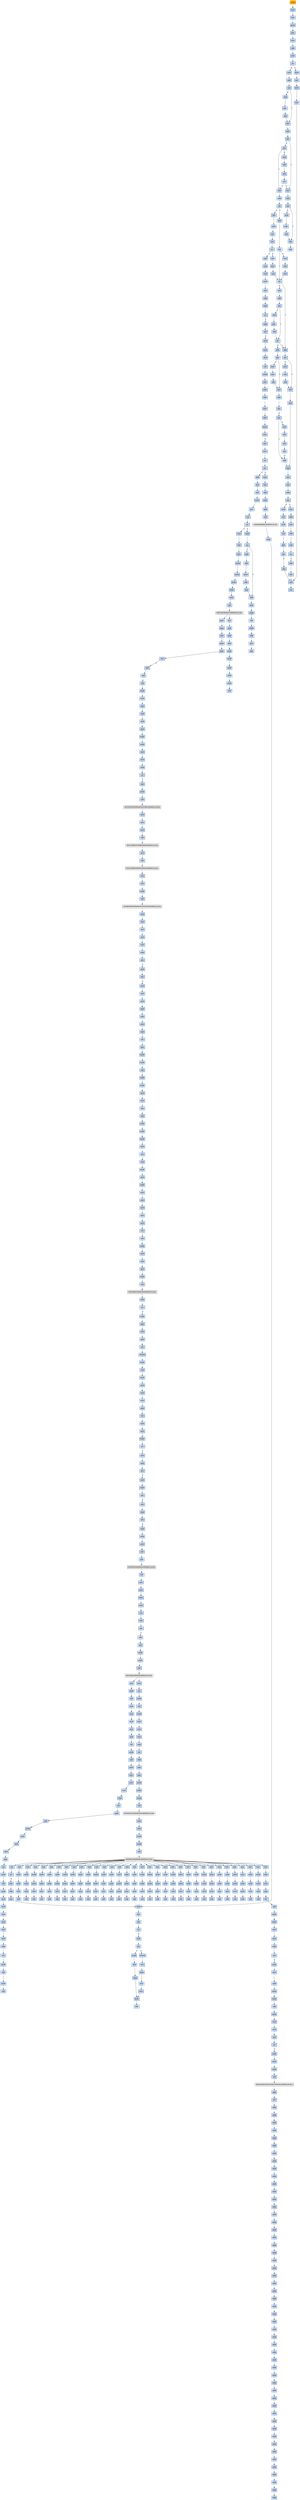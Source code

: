 strict digraph G {
	graph [bgcolor=transparent,
		name=G
	];
	node [color=lightsteelblue,
		fillcolor=lightsteelblue,
		shape=rectangle,
		style=filled
	];
	a0x00706160pusha_	[color=lightgrey,
		fillcolor=orange,
		label=pusha];
	a0x00706161movl_0x5f6000UINT32_esi	[label=movl];
	a0x00706160pusha_ -> a0x00706161movl_0x5f6000UINT32_esi	[color="#000000"];
	a0x00706166leal__2052096esi__edi	[label=leal];
	a0x00706161movl_0x5f6000UINT32_esi -> a0x00706166leal__2052096esi__edi	[color="#000000"];
	a0x0070616cpushl_edi	[label=pushl];
	a0x00706166leal__2052096esi__edi -> a0x0070616cpushl_edi	[color="#000000"];
	a0x0070616djmp_0x0070617a	[label=jmp];
	a0x0070616cpushl_edi -> a0x0070616djmp_0x0070617a	[color="#000000"];
	a0x0070617amovl_esi__ebx	[label=movl];
	a0x0070616djmp_0x0070617a -> a0x0070617amovl_esi__ebx	[color="#000000"];
	a0x0070617csubl_0xfffffffcUINT8_esi	[label=subl];
	a0x0070617amovl_esi__ebx -> a0x0070617csubl_0xfffffffcUINT8_esi	[color="#000000"];
	a0x0070617fadcl_ebx_ebx	[label=adcl];
	a0x0070617csubl_0xfffffffcUINT8_esi -> a0x0070617fadcl_ebx_ebx	[color="#000000"];
	a0x00706181jb_0x00706170	[label=jb];
	a0x0070617fadcl_ebx_ebx -> a0x00706181jb_0x00706170	[color="#000000"];
	a0x00706170movb_esi__al	[label=movb];
	a0x00706181jb_0x00706170 -> a0x00706170movb_esi__al	[color="#000000",
		label=T];
	a0x00706183movl_0x1UINT32_eax	[label=movl];
	a0x00706181jb_0x00706170 -> a0x00706183movl_0x1UINT32_eax	[color="#000000",
		label=F];
	a0x00706172incl_esi	[label=incl];
	a0x00706170movb_esi__al -> a0x00706172incl_esi	[color="#000000"];
	a0x00706173movb_al_edi_	[label=movb];
	a0x00706172incl_esi -> a0x00706173movb_al_edi_	[color="#000000"];
	a0x00706175incl_edi	[label=incl];
	a0x00706173movb_al_edi_ -> a0x00706175incl_edi	[color="#000000"];
	a0x00706176addl_ebx_ebx	[label=addl];
	a0x00706175incl_edi -> a0x00706176addl_ebx_ebx	[color="#000000"];
	a0x00706178jne_0x00706181	[label=jne];
	a0x00706176addl_ebx_ebx -> a0x00706178jne_0x00706181	[color="#000000"];
	a0x00706188addl_ebx_ebx	[label=addl];
	a0x00706183movl_0x1UINT32_eax -> a0x00706188addl_ebx_ebx	[color="#000000"];
	a0x0070618ajne_0x00706193	[label=jne];
	a0x00706188addl_ebx_ebx -> a0x0070618ajne_0x00706193	[color="#000000"];
	a0x00706193adcl_eax_eax	[label=adcl];
	a0x0070618ajne_0x00706193 -> a0x00706193adcl_eax_eax	[color="#000000",
		label=T];
	a0x0070618cmovl_esi__ebx	[label=movl];
	a0x0070618ajne_0x00706193 -> a0x0070618cmovl_esi__ebx	[color="#000000",
		label=F];
	a0x00706195addl_ebx_ebx	[label=addl];
	a0x00706193adcl_eax_eax -> a0x00706195addl_ebx_ebx	[color="#000000"];
	a0x00706197jae_0x007061a4	[label=jae];
	a0x00706195addl_ebx_ebx -> a0x00706197jae_0x007061a4	[color="#000000"];
	a0x00706199jne_0x007061c3	[label=jne];
	a0x00706197jae_0x007061a4 -> a0x00706199jne_0x007061c3	[color="#000000",
		label=F];
	a0x007061a4decl_eax	[label=decl];
	a0x00706197jae_0x007061a4 -> a0x007061a4decl_eax	[color="#000000",
		label=T];
	a0x007061c3xorl_ecx_ecx	[label=xorl];
	a0x00706199jne_0x007061c3 -> a0x007061c3xorl_ecx_ecx	[color="#000000",
		label=T];
	a0x0070619bmovl_esi__ebx	[label=movl];
	a0x00706199jne_0x007061c3 -> a0x0070619bmovl_esi__ebx	[color="#000000",
		label=F];
	a0x007061c5subl_0x3UINT8_eax	[label=subl];
	a0x007061c3xorl_ecx_ecx -> a0x007061c5subl_0x3UINT8_eax	[color="#000000"];
	a0x007061c8jb_0x007061db	[label=jb];
	a0x007061c5subl_0x3UINT8_eax -> a0x007061c8jb_0x007061db	[color="#000000"];
	a0x007061cashll_0x8UINT8_eax	[label=shll];
	a0x007061c8jb_0x007061db -> a0x007061cashll_0x8UINT8_eax	[color="#000000",
		label=F];
	a0x007061dbaddl_ebx_ebx	[label=addl];
	a0x007061c8jb_0x007061db -> a0x007061dbaddl_ebx_ebx	[color="#000000",
		label=T];
	a0x007061cdmovb_esi__al	[label=movb];
	a0x007061cashll_0x8UINT8_eax -> a0x007061cdmovb_esi__al	[color="#000000"];
	a0x007061cfincl_esi	[label=incl];
	a0x007061cdmovb_esi__al -> a0x007061cfincl_esi	[color="#000000"];
	a0x007061d0xorl_0xffffffffUINT8_eax	[label=xorl];
	a0x007061cfincl_esi -> a0x007061d0xorl_0xffffffffUINT8_eax	[color="#000000"];
	a0x007061d3je_0x0070624a	[label=je];
	a0x007061d0xorl_0xffffffffUINT8_eax -> a0x007061d3je_0x0070624a	[color="#000000"];
	a0x007061d5sarl_eax	[label=sarl];
	a0x007061d3je_0x0070624a -> a0x007061d5sarl_eax	[color="#000000",
		label=F];
	a0x0070624apopl_esi	[label=popl];
	a0x007061d3je_0x0070624a -> a0x0070624apopl_esi	[color="#000000",
		label=T];
	a0x007061d7movl_eax_ebp	[label=movl];
	a0x007061d5sarl_eax -> a0x007061d7movl_eax_ebp	[color="#000000"];
	a0x007061d9jmp_0x007061e6	[label=jmp];
	a0x007061d7movl_eax_ebp -> a0x007061d9jmp_0x007061e6	[color="#000000"];
	a0x007061e6jb_0x007061b4	[label=jb];
	a0x007061d9jmp_0x007061e6 -> a0x007061e6jb_0x007061b4	[color="#000000"];
	a0x007061b4addl_ebx_ebx	[label=addl];
	a0x007061e6jb_0x007061b4 -> a0x007061b4addl_ebx_ebx	[color="#000000",
		label=T];
	a0x007061e8incl_ecx	[label=incl];
	a0x007061e6jb_0x007061b4 -> a0x007061e8incl_ecx	[color="#000000",
		label=F];
	a0x007061b6jne_0x007061bf	[label=jne];
	a0x007061b4addl_ebx_ebx -> a0x007061b6jne_0x007061bf	[color="#000000"];
	a0x007061bfadcl_ecx_ecx	[label=adcl];
	a0x007061b6jne_0x007061bf -> a0x007061bfadcl_ecx_ecx	[color="#000000",
		label=T];
	a0x007061b8movl_esi__ebx	[label=movl];
	a0x007061b6jne_0x007061bf -> a0x007061b8movl_esi__ebx	[color="#000000",
		label=F];
	a0x007061c1jmp_0x00706215	[label=jmp];
	a0x007061bfadcl_ecx_ecx -> a0x007061c1jmp_0x00706215	[color="#000000"];
	a0x00706215cmpl_0xfffffb00UINT32_ebp	[label=cmpl];
	a0x007061c1jmp_0x00706215 -> a0x00706215cmpl_0xfffffb00UINT32_ebp	[color="#000000"];
	a0x0070621badcl_0x2UINT8_ecx	[label=adcl];
	a0x00706215cmpl_0xfffffb00UINT32_ebp -> a0x0070621badcl_0x2UINT8_ecx	[color="#000000"];
	a0x0070621eleal_ediebp__edx	[label=leal];
	a0x0070621badcl_0x2UINT8_ecx -> a0x0070621eleal_ediebp__edx	[color="#000000"];
	a0x00706221cmpl_0xfffffffcUINT8_ebp	[label=cmpl];
	a0x0070621eleal_ediebp__edx -> a0x00706221cmpl_0xfffffffcUINT8_ebp	[color="#000000"];
	a0x00706224jbe_0x00706234	[label=jbe];
	a0x00706221cmpl_0xfffffffcUINT8_ebp -> a0x00706224jbe_0x00706234	[color="#000000"];
	a0x00706234movl_edx__eax	[label=movl];
	a0x00706224jbe_0x00706234 -> a0x00706234movl_edx__eax	[color="#000000",
		label=T];
	a0x00706226movb_edx__al	[label=movb];
	a0x00706224jbe_0x00706234 -> a0x00706226movb_edx__al	[color="#000000",
		label=F];
	a0x00706236addl_0x4UINT8_edx	[label=addl];
	a0x00706234movl_edx__eax -> a0x00706236addl_0x4UINT8_edx	[color="#000000"];
	a0x00706239movl_eax_edi_	[label=movl];
	a0x00706236addl_0x4UINT8_edx -> a0x00706239movl_eax_edi_	[color="#000000"];
	a0x0070623baddl_0x4UINT8_edi	[label=addl];
	a0x00706239movl_eax_edi_ -> a0x0070623baddl_0x4UINT8_edi	[color="#000000"];
	a0x0070623esubl_0x4UINT8_ecx	[label=subl];
	a0x0070623baddl_0x4UINT8_edi -> a0x0070623esubl_0x4UINT8_ecx	[color="#000000"];
	a0x00706241ja_0x00706234	[label=ja];
	a0x0070623esubl_0x4UINT8_ecx -> a0x00706241ja_0x00706234	[color="#000000"];
	a0x00706243addl_ecx_edi	[label=addl];
	a0x00706241ja_0x00706234 -> a0x00706243addl_ecx_edi	[color="#000000",
		label=F];
	a0x00706245jmp_0x00706176	[label=jmp];
	a0x00706243addl_ecx_edi -> a0x00706245jmp_0x00706176	[color="#000000"];
	a0x00706245jmp_0x00706176 -> a0x00706176addl_ebx_ebx	[color="#000000"];
	a0x007061e9addl_ebx_ebx	[label=addl];
	a0x007061e8incl_ecx -> a0x007061e9addl_ebx_ebx	[color="#000000"];
	a0x007061ebjne_0x007061f4	[label=jne];
	a0x007061e9addl_ebx_ebx -> a0x007061ebjne_0x007061f4	[color="#000000"];
	a0x007061edmovl_esi__ebx	[label=movl];
	a0x007061ebjne_0x007061f4 -> a0x007061edmovl_esi__ebx	[color="#000000",
		label=F];
	a0x007061f4jb_0x007061b4	[label=jb];
	a0x007061ebjne_0x007061f4 -> a0x007061f4jb_0x007061b4	[color="#000000",
		label=T];
	a0x007061efsubl_0xfffffffcUINT8_esi	[label=subl];
	a0x007061edmovl_esi__ebx -> a0x007061efsubl_0xfffffffcUINT8_esi	[color="#000000"];
	a0x007061f2adcl_ebx_ebx	[label=adcl];
	a0x007061efsubl_0xfffffffcUINT8_esi -> a0x007061f2adcl_ebx_ebx	[color="#000000"];
	a0x007061f2adcl_ebx_ebx -> a0x007061f4jb_0x007061b4	[color="#000000"];
	a0x007061f4jb_0x007061b4 -> a0x007061b4addl_ebx_ebx	[color="#000000",
		label=T];
	a0x007061f6addl_ebx_ebx	[label=addl];
	a0x007061f4jb_0x007061b4 -> a0x007061f6addl_ebx_ebx	[color="#000000",
		label=F];
	a0x007061ddjne_0x007061e6	[label=jne];
	a0x007061dbaddl_ebx_ebx -> a0x007061ddjne_0x007061e6	[color="#000000"];
	a0x007061ddjne_0x007061e6 -> a0x007061e6jb_0x007061b4	[color="#000000",
		label=T];
	a0x007061dfmovl_esi__ebx	[label=movl];
	a0x007061ddjne_0x007061e6 -> a0x007061dfmovl_esi__ebx	[color="#000000",
		label=F];
	a0x007061f8jne_0x00706201	[label=jne];
	a0x007061f6addl_ebx_ebx -> a0x007061f8jne_0x00706201	[color="#000000"];
	a0x00706201adcl_ecx_ecx	[label=adcl];
	a0x007061f8jne_0x00706201 -> a0x00706201adcl_ecx_ecx	[color="#000000",
		label=T];
	a0x007061famovl_esi__ebx	[label=movl];
	a0x007061f8jne_0x00706201 -> a0x007061famovl_esi__ebx	[color="#000000",
		label=F];
	a0x00706203addl_ebx_ebx	[label=addl];
	a0x00706201adcl_ecx_ecx -> a0x00706203addl_ebx_ebx	[color="#000000"];
	a0x00706205jae_0x007061f6	[label=jae];
	a0x00706203addl_ebx_ebx -> a0x00706205jae_0x007061f6	[color="#000000"];
	a0x00706207jne_0x00706212	[label=jne];
	a0x00706205jae_0x007061f6 -> a0x00706207jne_0x00706212	[color="#000000",
		label=F];
	a0x00706212addl_0x2UINT8_ecx	[label=addl];
	a0x00706207jne_0x00706212 -> a0x00706212addl_0x2UINT8_ecx	[color="#000000",
		label=T];
	a0x00706209movl_esi__ebx	[label=movl];
	a0x00706207jne_0x00706212 -> a0x00706209movl_esi__ebx	[color="#000000",
		label=F];
	a0x00706212addl_0x2UINT8_ecx -> a0x00706215cmpl_0xfffffb00UINT32_ebp	[color="#000000"];
	a0x0070618esubl_0xfffffffcUINT8_esi	[label=subl];
	a0x0070618cmovl_esi__ebx -> a0x0070618esubl_0xfffffffcUINT8_esi	[color="#000000"];
	a0x00706191adcl_ebx_ebx	[label=adcl];
	a0x0070618esubl_0xfffffffcUINT8_esi -> a0x00706191adcl_ebx_ebx	[color="#000000"];
	a0x00706191adcl_ebx_ebx -> a0x00706193adcl_eax_eax	[color="#000000"];
	a0x007061e1subl_0xfffffffcUINT8_esi	[label=subl];
	a0x007061dfmovl_esi__ebx -> a0x007061e1subl_0xfffffffcUINT8_esi	[color="#000000"];
	a0x007061e4adcl_ebx_ebx	[label=adcl];
	a0x007061e1subl_0xfffffffcUINT8_esi -> a0x007061e4adcl_ebx_ebx	[color="#000000"];
	a0x007061e4adcl_ebx_ebx -> a0x007061e6jb_0x007061b4	[color="#000000"];
	a0x007061basubl_0xfffffffcUINT8_esi	[label=subl];
	a0x007061b8movl_esi__ebx -> a0x007061basubl_0xfffffffcUINT8_esi	[color="#000000"];
	a0x007061bdadcl_ebx_ebx	[label=adcl];
	a0x007061basubl_0xfffffffcUINT8_esi -> a0x007061bdadcl_ebx_ebx	[color="#000000"];
	a0x007061bdadcl_ebx_ebx -> a0x007061bfadcl_ecx_ecx	[color="#000000"];
	a0x007061a5addl_ebx_ebx	[label=addl];
	a0x007061a4decl_eax -> a0x007061a5addl_ebx_ebx	[color="#000000"];
	a0x007061a7jne_0x007061b0	[label=jne];
	a0x007061a5addl_ebx_ebx -> a0x007061a7jne_0x007061b0	[color="#000000"];
	a0x007061b0adcl_eax_eax	[label=adcl];
	a0x007061a7jne_0x007061b0 -> a0x007061b0adcl_eax_eax	[color="#000000",
		label=T];
	a0x007061a9movl_esi__ebx	[label=movl];
	a0x007061a7jne_0x007061b0 -> a0x007061a9movl_esi__ebx	[color="#000000",
		label=F];
	a0x007061b2jmp_0x00706188	[label=jmp];
	a0x007061b0adcl_eax_eax -> a0x007061b2jmp_0x00706188	[color="#000000"];
	a0x007061fcsubl_0xfffffffcUINT8_esi	[label=subl];
	a0x007061famovl_esi__ebx -> a0x007061fcsubl_0xfffffffcUINT8_esi	[color="#000000"];
	a0x007061ffadcl_ebx_ebx	[label=adcl];
	a0x007061fcsubl_0xfffffffcUINT8_esi -> a0x007061ffadcl_ebx_ebx	[color="#000000"];
	a0x007061ffadcl_ebx_ebx -> a0x00706201adcl_ecx_ecx	[color="#000000"];
	a0x0070619dsubl_0xfffffffcUINT8_esi	[label=subl];
	a0x0070619bmovl_esi__ebx -> a0x0070619dsubl_0xfffffffcUINT8_esi	[color="#000000"];
	a0x007061a0adcl_ebx_ebx	[label=adcl];
	a0x0070619dsubl_0xfffffffcUINT8_esi -> a0x007061a0adcl_ebx_ebx	[color="#000000"];
	a0x007061a2jb_0x007061c3	[label=jb];
	a0x007061a0adcl_ebx_ebx -> a0x007061a2jb_0x007061c3	[color="#000000"];
	a0x007061a2jb_0x007061c3 -> a0x007061c3xorl_ecx_ecx	[color="#000000",
		label=T];
	a0x007061a2jb_0x007061c3 -> a0x007061a4decl_eax	[color="#000000",
		label=F];
	a0x0070620bsubl_0xfffffffcUINT8_esi	[label=subl];
	a0x00706209movl_esi__ebx -> a0x0070620bsubl_0xfffffffcUINT8_esi	[color="#000000"];
	a0x0070620eadcl_ebx_ebx	[label=adcl];
	a0x0070620bsubl_0xfffffffcUINT8_esi -> a0x0070620eadcl_ebx_ebx	[color="#000000"];
	a0x00706210jae_0x007061f6	[label=jae];
	a0x0070620eadcl_ebx_ebx -> a0x00706210jae_0x007061f6	[color="#000000"];
	a0x00706210jae_0x007061f6 -> a0x00706212addl_0x2UINT8_ecx	[color="#000000",
		label=F];
	a0x007061absubl_0xfffffffcUINT8_esi	[label=subl];
	a0x007061a9movl_esi__ebx -> a0x007061absubl_0xfffffffcUINT8_esi	[color="#000000"];
	a0x007061aeadcl_ebx_ebx	[label=adcl];
	a0x007061absubl_0xfffffffcUINT8_esi -> a0x007061aeadcl_ebx_ebx	[color="#000000"];
	a0x007061aeadcl_ebx_ebx -> a0x007061b0adcl_eax_eax	[color="#000000"];
	a0x00706228incl_edx	[label=incl];
	a0x00706226movb_edx__al -> a0x00706228incl_edx	[color="#000000"];
	a0x00706229movb_al_edi_	[label=movb];
	a0x00706228incl_edx -> a0x00706229movb_al_edi_	[color="#000000"];
	a0x0070622bincl_edi	[label=incl];
	a0x00706229movb_al_edi_ -> a0x0070622bincl_edi	[color="#000000"];
	a0x0070622cdecl_ecx	[label=decl];
	a0x0070622bincl_edi -> a0x0070622cdecl_ecx	[color="#000000"];
	a0x0070622djne_0x00706226	[label=jne];
	a0x0070622cdecl_ecx -> a0x0070622djne_0x00706226	[color="#000000"];
	a0x0070622fjmp_0x00706176	[label=jmp];
	a0x0070622djne_0x00706226 -> a0x0070622fjmp_0x00706176	[color="#000000",
		label=F];
	a0x0070622fjmp_0x00706176 -> a0x00706176addl_ebx_ebx	[color="#000000"];
	a0x0070624bmovl_esi_edi	[label=movl];
	a0x0070624apopl_esi -> a0x0070624bmovl_esi_edi	[color="#000000"];
	a0x0070624dmovl_0x1155dUINT32_ecx	[label=movl];
	a0x0070624bmovl_esi_edi -> a0x0070624dmovl_0x1155dUINT32_ecx	[color="#000000"];
	a0x00706252movb_edi__al	[label=movb];
	a0x0070624dmovl_0x1155dUINT32_ecx -> a0x00706252movb_edi__al	[color="#000000"];
	a0x00706254incl_edi	[label=incl];
	a0x00706252movb_edi__al -> a0x00706254incl_edi	[color="#000000"];
	a0x00706255subb_0xffffffe8UINT8_al	[label=subb];
	a0x00706254incl_edi -> a0x00706255subb_0xffffffe8UINT8_al	[color="#000000"];
	a0x00706257cmpb_0x1UINT8_al	[label=cmpb];
	a0x00706255subb_0xffffffe8UINT8_al -> a0x00706257cmpb_0x1UINT8_al	[color="#000000"];
	a0x00706259ja_0x00706252	[label=ja];
	a0x00706257cmpb_0x1UINT8_al -> a0x00706259ja_0x00706252	[color="#000000"];
	a0x0070625bcmpb_0x4bUINT8_edi_	[label=cmpb];
	a0x00706259ja_0x00706252 -> a0x0070625bcmpb_0x4bUINT8_edi_	[color="#000000",
		label=F];
	a0x0070625ejne_0x00706252	[label=jne];
	a0x0070625bcmpb_0x4bUINT8_edi_ -> a0x0070625ejne_0x00706252	[color="#000000"];
	a0x00706260movl_edi__eax	[label=movl];
	a0x0070625ejne_0x00706252 -> a0x00706260movl_edi__eax	[color="#000000",
		label=F];
	a0x00706262movb_0x4edi__bl	[label=movb];
	a0x00706260movl_edi__eax -> a0x00706262movb_0x4edi__bl	[color="#000000"];
	a0x00706265shrw_0x8UINT8_ax	[label=shrw];
	a0x00706262movb_0x4edi__bl -> a0x00706265shrw_0x8UINT8_ax	[color="#000000"];
	a0x00706269roll_0x10UINT8_eax	[label=roll];
	a0x00706265shrw_0x8UINT8_ax -> a0x00706269roll_0x10UINT8_eax	[color="#000000"];
	a0x0070626cxchgb_al_ah	[label=xchgb];
	a0x00706269roll_0x10UINT8_eax -> a0x0070626cxchgb_al_ah	[color="#000000"];
	a0x0070626esubl_edi_eax	[label=subl];
	a0x0070626cxchgb_al_ah -> a0x0070626esubl_edi_eax	[color="#000000"];
	a0x00706270subb_0xffffffe8UINT8_bl	[label=subb];
	a0x0070626esubl_edi_eax -> a0x00706270subb_0xffffffe8UINT8_bl	[color="#000000"];
	a0x00706273addl_esi_eax	[label=addl];
	a0x00706270subb_0xffffffe8UINT8_bl -> a0x00706273addl_esi_eax	[color="#000000"];
	a0x00706275movl_eax_edi_	[label=movl];
	a0x00706273addl_esi_eax -> a0x00706275movl_eax_edi_	[color="#000000"];
	a0x00706277addl_0x5UINT8_edi	[label=addl];
	a0x00706275movl_eax_edi_ -> a0x00706277addl_0x5UINT8_edi	[color="#000000"];
	a0x0070627amovb_bl_al	[label=movb];
	a0x00706277addl_0x5UINT8_edi -> a0x0070627amovb_bl_al	[color="#000000"];
	a0x0070627cloop_0x00706257	[label=loop];
	a0x0070627amovb_bl_al -> a0x0070627cloop_0x00706257	[color="#000000"];
	a0x0070627eleal_0x2eb000esi__edi	[label=leal];
	a0x0070627cloop_0x00706257 -> a0x0070627eleal_0x2eb000esi__edi	[color="#000000",
		label=F];
	a0x00706284movl_edi__eax	[label=movl];
	a0x0070627eleal_0x2eb000esi__edi -> a0x00706284movl_edi__eax	[color="#000000"];
	a0x00706286orl_eax_eax	[label=orl];
	a0x00706284movl_edi__eax -> a0x00706286orl_eax_eax	[color="#000000"];
	a0x00706288je_0x007062cf	[label=je];
	a0x00706286orl_eax_eax -> a0x00706288je_0x007062cf	[color="#000000"];
	a0x0070628amovl_0x4edi__ebx	[label=movl];
	a0x00706288je_0x007062cf -> a0x0070628amovl_0x4edi__ebx	[color="#000000",
		label=F];
	a0x007062cfaddl_0x4UINT8_edi	[label=addl];
	a0x00706288je_0x007062cf -> a0x007062cfaddl_0x4UINT8_edi	[color="#000000",
		label=T];
	a0x0070628dleal_0x308118eaxesi__eax	[label=leal];
	a0x0070628amovl_0x4edi__ebx -> a0x0070628dleal_0x308118eaxesi__eax	[color="#000000"];
	a0x00706294addl_esi_ebx	[label=addl];
	a0x0070628dleal_0x308118eaxesi__eax -> a0x00706294addl_esi_ebx	[color="#000000"];
	a0x00706296pushl_eax	[label=pushl];
	a0x00706294addl_esi_ebx -> a0x00706296pushl_eax	[color="#000000"];
	a0x00706297addl_0x8UINT8_edi	[label=addl];
	a0x00706296pushl_eax -> a0x00706297addl_0x8UINT8_edi	[color="#000000"];
	a0x0070629acall_0x308328esi_	[label=call];
	a0x00706297addl_0x8UINT8_edi -> a0x0070629acall_0x308328esi_	[color="#000000"];
	LOADLIBRARYA_KERNEL32_DLL	[color=lightgrey,
		fillcolor=lightgrey,
		label="LOADLIBRARYA-KERNEL32-DLL"];
	a0x0070629acall_0x308328esi_ -> LOADLIBRARYA_KERNEL32_DLL	[color="#000000"];
	a0x007062a0xchgl_eax_ebp	[label=xchgl];
	LOADLIBRARYA_KERNEL32_DLL -> a0x007062a0xchgl_eax_ebp	[color="#000000"];
	a0x007062a1movb_edi__al	[label=movb];
	a0x007062a0xchgl_eax_ebp -> a0x007062a1movb_edi__al	[color="#000000"];
	a0x007062a3incl_edi	[label=incl];
	a0x007062a1movb_edi__al -> a0x007062a3incl_edi	[color="#000000"];
	a0x007062a4orb_al_al	[label=orb];
	a0x007062a3incl_edi -> a0x007062a4orb_al_al	[color="#000000"];
	a0x007062a6je_0x00706284	[label=je];
	a0x007062a4orb_al_al -> a0x007062a6je_0x00706284	[color="#000000"];
	a0x007062a8movl_edi_ecx	[label=movl];
	a0x007062a6je_0x00706284 -> a0x007062a8movl_edi_ecx	[color="#000000",
		label=F];
	a0x007062aajns_0x007062b3	[label=jns];
	a0x007062a8movl_edi_ecx -> a0x007062aajns_0x007062b3	[color="#000000"];
	a0x007062b3pushl_edi	[label=pushl];
	a0x007062aajns_0x007062b3 -> a0x007062b3pushl_edi	[color="#000000",
		label=T];
	a0x007062acmovzwl_edi__eax	[label=movzwl];
	a0x007062aajns_0x007062b3 -> a0x007062acmovzwl_edi__eax	[color="#000000",
		label=F];
	a0x007062b4decl_eax	[label=decl];
	a0x007062b3pushl_edi -> a0x007062b4decl_eax	[color="#000000"];
	a0x007062b5repnz_scasb_es_edi__al	[label=repnz];
	a0x007062b4decl_eax -> a0x007062b5repnz_scasb_es_edi__al	[color="#000000"];
	a0x007062b7pushl_ebp	[label=pushl];
	a0x007062b5repnz_scasb_es_edi__al -> a0x007062b7pushl_ebp	[color="#000000"];
	a0x007062b8call_0x308330esi_	[label=call];
	a0x007062b7pushl_ebp -> a0x007062b8call_0x308330esi_	[color="#000000"];
	GETPROCADDRESS_KERNEL32_DLL	[color=lightgrey,
		fillcolor=lightgrey,
		label="GETPROCADDRESS-KERNEL32-DLL"];
	a0x007062beorl_eax_eax	[label=orl];
	GETPROCADDRESS_KERNEL32_DLL -> a0x007062beorl_eax_eax	[color="#000000"];
	a0x005c4b4cxorl_0x69d710_eax	[label=xorl];
	GETPROCADDRESS_KERNEL32_DLL -> a0x005c4b4cxorl_0x69d710_eax	[color="#000000"];
	a0x005c4b5fxorl_0x69d710_eax	[label=xorl];
	GETPROCADDRESS_KERNEL32_DLL -> a0x005c4b5fxorl_0x69d710_eax	[color="#000000"];
	a0x005c4b72xorl_0x69d710_eax	[label=xorl];
	GETPROCADDRESS_KERNEL32_DLL -> a0x005c4b72xorl_0x69d710_eax	[color="#000000"];
	a0x005c4b85xorl_0x69d710_eax	[label=xorl];
	GETPROCADDRESS_KERNEL32_DLL -> a0x005c4b85xorl_0x69d710_eax	[color="#000000"];
	a0x005c4b98xorl_0x69d710_eax	[label=xorl];
	GETPROCADDRESS_KERNEL32_DLL -> a0x005c4b98xorl_0x69d710_eax	[color="#000000"];
	a0x005c4babxorl_0x69d710_eax	[label=xorl];
	GETPROCADDRESS_KERNEL32_DLL -> a0x005c4babxorl_0x69d710_eax	[color="#000000"];
	a0x005c4bbexorl_0x69d710_eax	[label=xorl];
	GETPROCADDRESS_KERNEL32_DLL -> a0x005c4bbexorl_0x69d710_eax	[color="#000000"];
	a0x005c4bd1xorl_0x69d710_eax	[label=xorl];
	GETPROCADDRESS_KERNEL32_DLL -> a0x005c4bd1xorl_0x69d710_eax	[color="#000000"];
	a0x005c4be4xorl_0x69d710_eax	[label=xorl];
	GETPROCADDRESS_KERNEL32_DLL -> a0x005c4be4xorl_0x69d710_eax	[color="#000000"];
	a0x005c4bf7xorl_0x69d710_eax	[label=xorl];
	GETPROCADDRESS_KERNEL32_DLL -> a0x005c4bf7xorl_0x69d710_eax	[color="#000000"];
	a0x005c4c0axorl_0x69d710_eax	[label=xorl];
	GETPROCADDRESS_KERNEL32_DLL -> a0x005c4c0axorl_0x69d710_eax	[color="#000000"];
	a0x005c4c1dxorl_0x69d710_eax	[label=xorl];
	GETPROCADDRESS_KERNEL32_DLL -> a0x005c4c1dxorl_0x69d710_eax	[color="#000000"];
	a0x005c4c30xorl_0x69d710_eax	[label=xorl];
	GETPROCADDRESS_KERNEL32_DLL -> a0x005c4c30xorl_0x69d710_eax	[color="#000000"];
	a0x005c4c43xorl_0x69d710_eax	[label=xorl];
	GETPROCADDRESS_KERNEL32_DLL -> a0x005c4c43xorl_0x69d710_eax	[color="#000000"];
	a0x005c4c56xorl_0x69d710_eax	[label=xorl];
	GETPROCADDRESS_KERNEL32_DLL -> a0x005c4c56xorl_0x69d710_eax	[color="#000000"];
	a0x005c4c69xorl_0x69d710_eax	[label=xorl];
	GETPROCADDRESS_KERNEL32_DLL -> a0x005c4c69xorl_0x69d710_eax	[color="#000000"];
	a0x005c4c7cxorl_0x69d710_eax	[label=xorl];
	GETPROCADDRESS_KERNEL32_DLL -> a0x005c4c7cxorl_0x69d710_eax	[color="#000000"];
	a0x005c4c8fxorl_0x69d710_eax	[label=xorl];
	GETPROCADDRESS_KERNEL32_DLL -> a0x005c4c8fxorl_0x69d710_eax	[color="#000000"];
	a0x005c4ca2xorl_0x69d710_eax	[label=xorl];
	GETPROCADDRESS_KERNEL32_DLL -> a0x005c4ca2xorl_0x69d710_eax	[color="#000000"];
	a0x005c4cb5xorl_0x69d710_eax	[label=xorl];
	GETPROCADDRESS_KERNEL32_DLL -> a0x005c4cb5xorl_0x69d710_eax	[color="#000000"];
	a0x005c4cc8xorl_0x69d710_eax	[label=xorl];
	GETPROCADDRESS_KERNEL32_DLL -> a0x005c4cc8xorl_0x69d710_eax	[color="#000000"];
	a0x005c4cdbxorl_0x69d710_eax	[label=xorl];
	GETPROCADDRESS_KERNEL32_DLL -> a0x005c4cdbxorl_0x69d710_eax	[color="#000000"];
	a0x005c4ceexorl_0x69d710_eax	[label=xorl];
	GETPROCADDRESS_KERNEL32_DLL -> a0x005c4ceexorl_0x69d710_eax	[color="#000000"];
	a0x005c4d01xorl_0x69d710_eax	[label=xorl];
	GETPROCADDRESS_KERNEL32_DLL -> a0x005c4d01xorl_0x69d710_eax	[color="#000000"];
	a0x005c4d14xorl_0x69d710_eax	[label=xorl];
	GETPROCADDRESS_KERNEL32_DLL -> a0x005c4d14xorl_0x69d710_eax	[color="#000000"];
	a0x005c4d27xorl_0x69d710_eax	[label=xorl];
	GETPROCADDRESS_KERNEL32_DLL -> a0x005c4d27xorl_0x69d710_eax	[color="#000000"];
	a0x005c4d3axorl_0x69d710_eax	[label=xorl];
	GETPROCADDRESS_KERNEL32_DLL -> a0x005c4d3axorl_0x69d710_eax	[color="#000000"];
	a0x005c4d4dxorl_0x69d710_eax	[label=xorl];
	GETPROCADDRESS_KERNEL32_DLL -> a0x005c4d4dxorl_0x69d710_eax	[color="#000000"];
	a0x005c4d60xorl_0x69d710_eax	[label=xorl];
	GETPROCADDRESS_KERNEL32_DLL -> a0x005c4d60xorl_0x69d710_eax	[color="#000000"];
	a0x005c4d73xorl_0x69d710_eax	[label=xorl];
	GETPROCADDRESS_KERNEL32_DLL -> a0x005c4d73xorl_0x69d710_eax	[color="#000000"];
	a0x005c4d86xorl_0x69d710_eax	[label=xorl];
	GETPROCADDRESS_KERNEL32_DLL -> a0x005c4d86xorl_0x69d710_eax	[color="#000000"];
	a0x005c4d99xorl_0x69d710_eax	[label=xorl];
	GETPROCADDRESS_KERNEL32_DLL -> a0x005c4d99xorl_0x69d710_eax	[color="#000000"];
	a0x005c4dacxorl_0x69d710_eax	[label=xorl];
	GETPROCADDRESS_KERNEL32_DLL -> a0x005c4dacxorl_0x69d710_eax	[color="#000000"];
	a0x007062c0je_0x007062c9	[label=je];
	a0x007062beorl_eax_eax -> a0x007062c0je_0x007062c9	[color="#000000"];
	a0x007062c2movl_eax_ebx_	[label=movl];
	a0x007062c0je_0x007062c9 -> a0x007062c2movl_eax_ebx_	[color="#000000",
		label=F];
	a0x007062c4addl_0x4UINT8_ebx	[label=addl];
	a0x007062c2movl_eax_ebx_ -> a0x007062c4addl_0x4UINT8_ebx	[color="#000000"];
	a0x007062c7jmp_0x007062a1	[label=jmp];
	a0x007062c4addl_0x4UINT8_ebx -> a0x007062c7jmp_0x007062a1	[color="#000000"];
	a0x007062c7jmp_0x007062a1 -> a0x007062a1movb_edi__al	[color="#000000"];
	a0x007062afincl_edi	[label=incl];
	a0x007062acmovzwl_edi__eax -> a0x007062afincl_edi	[color="#000000"];
	a0x007062b0pushl_eax	[label=pushl];
	a0x007062afincl_edi -> a0x007062b0pushl_eax	[color="#000000"];
	a0x007062b1incl_edi	[label=incl];
	a0x007062b0pushl_eax -> a0x007062b1incl_edi	[color="#000000"];
	a0x007062b2movl_0xaef24857UINT32_ecx	[label=movl];
	a0x007062b1incl_edi -> a0x007062b2movl_0xaef24857UINT32_ecx	[color="#000000"];
	a0x007062b2movl_0xaef24857UINT32_ecx -> a0x007062b7pushl_ebp	[color="#000000"];
	a0x007062d2leal__4esi__ebx	[label=leal];
	a0x007062cfaddl_0x4UINT8_edi -> a0x007062d2leal__4esi__ebx	[color="#000000"];
	a0x007062d5xorl_eax_eax	[label=xorl];
	a0x007062d2leal__4esi__ebx -> a0x007062d5xorl_eax_eax	[color="#000000"];
	a0x007062d7movb_edi__al	[label=movb];
	a0x007062d5xorl_eax_eax -> a0x007062d7movb_edi__al	[color="#000000"];
	a0x007062d9incl_edi	[label=incl];
	a0x007062d7movb_edi__al -> a0x007062d9incl_edi	[color="#000000"];
	a0x007062daorl_eax_eax	[label=orl];
	a0x007062d9incl_edi -> a0x007062daorl_eax_eax	[color="#000000"];
	a0x007062dcje_0x00706300	[label=je];
	a0x007062daorl_eax_eax -> a0x007062dcje_0x00706300	[color="#000000"];
	a0x007062decmpb_0xffffffefUINT8_al	[label=cmpb];
	a0x007062dcje_0x00706300 -> a0x007062decmpb_0xffffffefUINT8_al	[color="#000000",
		label=F];
	a0x00706300movl_0x308334esi__ebp	[label=movl];
	a0x007062dcje_0x00706300 -> a0x00706300movl_0x308334esi__ebp	[color="#000000",
		label=T];
	a0x007062e0ja_0x007062f3	[label=ja];
	a0x007062decmpb_0xffffffefUINT8_al -> a0x007062e0ja_0x007062f3	[color="#000000"];
	a0x007062e2addl_eax_ebx	[label=addl];
	a0x007062e0ja_0x007062f3 -> a0x007062e2addl_eax_ebx	[color="#000000",
		label=F];
	a0x007062f3andb_0xfUINT8_al	[label=andb];
	a0x007062e0ja_0x007062f3 -> a0x007062f3andb_0xfUINT8_al	[color="#000000",
		label=T];
	a0x007062e4movl_ebx__eax	[label=movl];
	a0x007062e2addl_eax_ebx -> a0x007062e4movl_ebx__eax	[color="#000000"];
	a0x007062e6xchgb_al_ah	[label=xchgb];
	a0x007062e4movl_ebx__eax -> a0x007062e6xchgb_al_ah	[color="#000000"];
	a0x007062e8roll_0x10UINT8_eax	[label=roll];
	a0x007062e6xchgb_al_ah -> a0x007062e8roll_0x10UINT8_eax	[color="#000000"];
	a0x007062ebxchgb_al_ah	[label=xchgb];
	a0x007062e8roll_0x10UINT8_eax -> a0x007062ebxchgb_al_ah	[color="#000000"];
	a0x007062edaddl_esi_eax	[label=addl];
	a0x007062ebxchgb_al_ah -> a0x007062edaddl_esi_eax	[color="#000000"];
	a0x007062efmovl_eax_ebx_	[label=movl];
	a0x007062edaddl_esi_eax -> a0x007062efmovl_eax_ebx_	[color="#000000"];
	a0x007062f1jmp_0x007062d5	[label=jmp];
	a0x007062efmovl_eax_ebx_ -> a0x007062f1jmp_0x007062d5	[color="#000000"];
	a0x007062f5shll_0x10UINT8_eax	[label=shll];
	a0x007062f3andb_0xfUINT8_al -> a0x007062f5shll_0x10UINT8_eax	[color="#000000"];
	a0x007062f8movw_edi__ax	[label=movw];
	a0x007062f5shll_0x10UINT8_eax -> a0x007062f8movw_edi__ax	[color="#000000"];
	a0x007062fbaddl_0x2UINT8_edi	[label=addl];
	a0x007062f8movw_edi__ax -> a0x007062fbaddl_0x2UINT8_edi	[color="#000000"];
	a0x007062fejmp_0x007062e2	[label=jmp];
	a0x007062fbaddl_0x2UINT8_edi -> a0x007062fejmp_0x007062e2	[color="#000000"];
	a0x007062fejmp_0x007062e2 -> a0x007062e2addl_eax_ebx	[color="#000000"];
	a0x00706306leal__4096esi__edi	[label=leal];
	a0x00706300movl_0x308334esi__ebp -> a0x00706306leal__4096esi__edi	[color="#000000"];
	a0x0070630cmovl_0x1000UINT32_ebx	[label=movl];
	a0x00706306leal__4096esi__edi -> a0x0070630cmovl_0x1000UINT32_ebx	[color="#000000"];
	a0x00706311pushl_eax	[label=pushl];
	a0x0070630cmovl_0x1000UINT32_ebx -> a0x00706311pushl_eax	[color="#000000"];
	a0x00706312pushl_esp	[label=pushl];
	a0x00706311pushl_eax -> a0x00706312pushl_esp	[color="#000000"];
	a0x00706313pushl_0x4UINT8	[label=pushl];
	a0x00706312pushl_esp -> a0x00706313pushl_0x4UINT8	[color="#000000"];
	a0x00706315pushl_ebx	[label=pushl];
	a0x00706313pushl_0x4UINT8 -> a0x00706315pushl_ebx	[color="#000000"];
	a0x00706316pushl_edi	[label=pushl];
	a0x00706315pushl_ebx -> a0x00706316pushl_edi	[color="#000000"];
	a0x00706317call_ebp	[label=call];
	a0x00706316pushl_edi -> a0x00706317call_ebp	[color="#000000"];
	VIRTUALPROTECT_KERNEL32_DLL	[color=lightgrey,
		fillcolor=lightgrey,
		label="VIRTUALPROTECT-KERNEL32-DLL"];
	a0x00706317call_ebp -> VIRTUALPROTECT_KERNEL32_DLL	[color="#000000"];
	a0x00706319leal_0x22fedi__eax	[label=leal];
	VIRTUALPROTECT_KERNEL32_DLL -> a0x00706319leal_0x22fedi__eax	[color="#000000"];
	a0x0070632epopl_eax	[label=popl];
	VIRTUALPROTECT_KERNEL32_DLL -> a0x0070632epopl_eax	[color="#000000"];
	a0x0070631fandb_0x7fUINT8_eax_	[label=andb];
	a0x00706319leal_0x22fedi__eax -> a0x0070631fandb_0x7fUINT8_eax_	[color="#000000"];
	a0x00706322andb_0x7fUINT8_0x28eax_	[label=andb];
	a0x0070631fandb_0x7fUINT8_eax_ -> a0x00706322andb_0x7fUINT8_0x28eax_	[color="#000000"];
	a0x00706326popl_eax	[label=popl];
	a0x00706322andb_0x7fUINT8_0x28eax_ -> a0x00706326popl_eax	[color="#000000"];
	a0x00706327pushl_eax	[label=pushl];
	a0x00706326popl_eax -> a0x00706327pushl_eax	[color="#000000"];
	a0x00706328pushl_esp	[label=pushl];
	a0x00706327pushl_eax -> a0x00706328pushl_esp	[color="#000000"];
	a0x00706329pushl_eax	[label=pushl];
	a0x00706328pushl_esp -> a0x00706329pushl_eax	[color="#000000"];
	a0x0070632apushl_ebx	[label=pushl];
	a0x00706329pushl_eax -> a0x0070632apushl_ebx	[color="#000000"];
	a0x0070632bpushl_edi	[label=pushl];
	a0x0070632apushl_ebx -> a0x0070632bpushl_edi	[color="#000000"];
	a0x0070632ccall_ebp	[label=call];
	a0x0070632bpushl_edi -> a0x0070632ccall_ebp	[color="#000000"];
	a0x0070632fpopa_	[label=popa];
	a0x0070632epopl_eax -> a0x0070632fpopa_	[color="#000000"];
	a0x00706330leal__128esp__eax	[label=leal];
	a0x0070632fpopa_ -> a0x00706330leal__128esp__eax	[color="#000000"];
	a0x00706334pushl_0x0UINT8	[label=pushl];
	a0x00706330leal__128esp__eax -> a0x00706334pushl_0x0UINT8	[color="#000000"];
	a0x00706336cmpl_eax_esp	[label=cmpl];
	a0x00706334pushl_0x0UINT8 -> a0x00706336cmpl_eax_esp	[color="#000000"];
	a0x00706338jne_0x00706334	[label=jne];
	a0x00706336cmpl_eax_esp -> a0x00706338jne_0x00706334	[color="#000000"];
	a0x0070633asubl_0xffffff80UINT8_esp	[label=subl];
	a0x00706338jne_0x00706334 -> a0x0070633asubl_0xffffff80UINT8_esp	[color="#000000",
		label=F];
	a0x0070633djmp_0x005b5d42	[label=jmp];
	a0x0070633asubl_0xffffff80UINT8_esp -> a0x0070633djmp_0x005b5d42	[color="#000000"];
	a0x005b5d42call_0x5c4706	[label=call];
	a0x0070633djmp_0x005b5d42 -> a0x005b5d42call_0x5c4706	[color="#000000"];
	a0x005c4706pushl_ebp	[label=pushl];
	a0x005b5d42call_0x5c4706 -> a0x005c4706pushl_ebp	[color="#000000"];
	a0x005c4707movl_esp_ebp	[label=movl];
	a0x005c4706pushl_ebp -> a0x005c4707movl_esp_ebp	[color="#000000"];
	a0x005c4709subl_0x14UINT8_esp	[label=subl];
	a0x005c4707movl_esp_ebp -> a0x005c4709subl_0x14UINT8_esp	[color="#000000"];
	a0x005c470candl_0x0UINT8__12ebp_	[label=andl];
	a0x005c4709subl_0x14UINT8_esp -> a0x005c470candl_0x0UINT8__12ebp_	[color="#000000"];
	a0x005c4710andl_0x0UINT8__8ebp_	[label=andl];
	a0x005c470candl_0x0UINT8__12ebp_ -> a0x005c4710andl_0x0UINT8__8ebp_	[color="#000000"];
	a0x005c4714movl_0x69d710_eax	[label=movl];
	a0x005c4710andl_0x0UINT8__8ebp_ -> a0x005c4714movl_0x69d710_eax	[color="#000000"];
	a0x005c4719pushl_esi	[label=pushl];
	a0x005c4714movl_0x69d710_eax -> a0x005c4719pushl_esi	[color="#000000"];
	a0x005c471apushl_edi	[label=pushl];
	a0x005c4719pushl_esi -> a0x005c471apushl_edi	[color="#000000"];
	a0x005c471bmovl_0xbb40e64eUINT32_edi	[label=movl];
	a0x005c471apushl_edi -> a0x005c471bmovl_0xbb40e64eUINT32_edi	[color="#000000"];
	a0x005c4720movl_0xffff0000UINT32_esi	[label=movl];
	a0x005c471bmovl_0xbb40e64eUINT32_edi -> a0x005c4720movl_0xffff0000UINT32_esi	[color="#000000"];
	a0x005c4725cmpl_edi_eax	[label=cmpl];
	a0x005c4720movl_0xffff0000UINT32_esi -> a0x005c4725cmpl_edi_eax	[color="#000000"];
	a0x005c4727je_0x5c4736	[label=je];
	a0x005c4725cmpl_edi_eax -> a0x005c4727je_0x5c4736	[color="#000000"];
	a0x005c4736leal__12ebp__eax	[label=leal];
	a0x005c4727je_0x5c4736 -> a0x005c4736leal__12ebp__eax	[color="#000000",
		label=T];
	a0x005c4739pushl_eax	[label=pushl];
	a0x005c4736leal__12ebp__eax -> a0x005c4739pushl_eax	[color="#000000"];
	a0x005c473acall_0x60e430	[label=call];
	a0x005c4739pushl_eax -> a0x005c473acall_0x60e430	[color="#000000"];
	GETSYSTEMTIMEASFILETIME_KERNEL32_DLL	[color=lightgrey,
		fillcolor=lightgrey,
		label="GETSYSTEMTIMEASFILETIME-KERNEL32-DLL"];
	a0x005c473acall_0x60e430 -> GETSYSTEMTIMEASFILETIME_KERNEL32_DLL	[color="#000000"];
	a0x005c4740movl__8ebp__eax	[label=movl];
	GETSYSTEMTIMEASFILETIME_KERNEL32_DLL -> a0x005c4740movl__8ebp__eax	[color="#000000"];
	a0x005c4743xorl__12ebp__eax	[label=xorl];
	a0x005c4740movl__8ebp__eax -> a0x005c4743xorl__12ebp__eax	[color="#000000"];
	a0x005c4746movl_eax__4ebp_	[label=movl];
	a0x005c4743xorl__12ebp__eax -> a0x005c4746movl_eax__4ebp_	[color="#000000"];
	a0x005c4749call_0x60e564	[label=call];
	a0x005c4746movl_eax__4ebp_ -> a0x005c4749call_0x60e564	[color="#000000"];
	GETCURRENTTHREADID_KERNEL32_DLL	[color=lightgrey,
		fillcolor=lightgrey,
		label="GETCURRENTTHREADID-KERNEL32-DLL"];
	a0x005c4749call_0x60e564 -> GETCURRENTTHREADID_KERNEL32_DLL	[color="#000000"];
	a0x005c474fxorl_eax__4ebp_	[label=xorl];
	GETCURRENTTHREADID_KERNEL32_DLL -> a0x005c474fxorl_eax__4ebp_	[color="#000000"];
	a0x005c4752call_0x60e57c	[label=call];
	a0x005c474fxorl_eax__4ebp_ -> a0x005c4752call_0x60e57c	[color="#000000"];
	GETCURRENTPROCESSID_KERNEL32_DLL	[color=lightgrey,
		fillcolor=lightgrey,
		label="GETCURRENTPROCESSID-KERNEL32-DLL"];
	a0x005c4752call_0x60e57c -> GETCURRENTPROCESSID_KERNEL32_DLL	[color="#000000"];
	a0x005c4758xorl_eax__4ebp_	[label=xorl];
	GETCURRENTPROCESSID_KERNEL32_DLL -> a0x005c4758xorl_eax__4ebp_	[color="#000000"];
	a0x005c475bleal__20ebp__eax	[label=leal];
	a0x005c4758xorl_eax__4ebp_ -> a0x005c475bleal__20ebp__eax	[color="#000000"];
	a0x005c475epushl_eax	[label=pushl];
	a0x005c475bleal__20ebp__eax -> a0x005c475epushl_eax	[color="#000000"];
	a0x005c475fcall_0x60e3f8	[label=call];
	a0x005c475epushl_eax -> a0x005c475fcall_0x60e3f8	[color="#000000"];
	QUERYPERFORMANCECOUNTER_KERNEL32_DLL	[color=lightgrey,
		fillcolor=lightgrey,
		label="QUERYPERFORMANCECOUNTER-KERNEL32-DLL"];
	a0x005c475fcall_0x60e3f8 -> QUERYPERFORMANCECOUNTER_KERNEL32_DLL	[color="#000000"];
	a0x005c4765movl__16ebp__ecx	[label=movl];
	QUERYPERFORMANCECOUNTER_KERNEL32_DLL -> a0x005c4765movl__16ebp__ecx	[color="#000000"];
	a0x005c4768leal__4ebp__eax	[label=leal];
	a0x005c4765movl__16ebp__ecx -> a0x005c4768leal__4ebp__eax	[color="#000000"];
	a0x005c476bxorl__20ebp__ecx	[label=xorl];
	a0x005c4768leal__4ebp__eax -> a0x005c476bxorl__20ebp__ecx	[color="#000000"];
	a0x005c476exorl__4ebp__ecx	[label=xorl];
	a0x005c476bxorl__20ebp__ecx -> a0x005c476exorl__4ebp__ecx	[color="#000000"];
	a0x005c4771xorl_eax_ecx	[label=xorl];
	a0x005c476exorl__4ebp__ecx -> a0x005c4771xorl_eax_ecx	[color="#000000"];
	a0x005c4773cmpl_edi_ecx	[label=cmpl];
	a0x005c4771xorl_eax_ecx -> a0x005c4773cmpl_edi_ecx	[color="#000000"];
	a0x005c4775jne_0x5c477e	[label=jne];
	a0x005c4773cmpl_edi_ecx -> a0x005c4775jne_0x5c477e	[color="#000000"];
	a0x005c477etestl_ecx_esi	[label=testl];
	a0x005c4775jne_0x5c477e -> a0x005c477etestl_ecx_esi	[color="#000000",
		label=T];
	a0x005c4780jne_0x5c478e	[label=jne];
	a0x005c477etestl_ecx_esi -> a0x005c4780jne_0x5c478e	[color="#000000"];
	a0x005c478emovl_ecx_0x69d710	[label=movl];
	a0x005c4780jne_0x5c478e -> a0x005c478emovl_ecx_0x69d710	[color="#000000",
		label=T];
	a0x005c4794notl_ecx	[label=notl];
	a0x005c478emovl_ecx_0x69d710 -> a0x005c4794notl_ecx	[color="#000000"];
	a0x005c4796movl_ecx_0x69d714	[label=movl];
	a0x005c4794notl_ecx -> a0x005c4796movl_ecx_0x69d714	[color="#000000"];
	a0x005c479cpopl_edi	[label=popl];
	a0x005c4796movl_ecx_0x69d714 -> a0x005c479cpopl_edi	[color="#000000"];
	a0x005c479dpopl_esi	[label=popl];
	a0x005c479cpopl_edi -> a0x005c479dpopl_esi	[color="#000000"];
	a0x005c479emovl_ebp_esp	[label=movl];
	a0x005c479dpopl_esi -> a0x005c479emovl_ebp_esp	[color="#000000"];
	a0x005c47a0popl_ebp	[label=popl];
	a0x005c479emovl_ebp_esp -> a0x005c47a0popl_ebp	[color="#000000"];
	a0x005c47a1ret	[label=ret];
	a0x005c47a0popl_ebp -> a0x005c47a1ret	[color="#000000"];
	a0x005b5d47jmp_0x5b5b85	[label=jmp];
	a0x005c47a1ret -> a0x005b5d47jmp_0x5b5b85	[color="#000000"];
	a0x005b5b85pushl_0x14UINT8	[label=pushl];
	a0x005b5d47jmp_0x5b5b85 -> a0x005b5b85pushl_0x14UINT8	[color="#000000"];
	a0x005b5b87pushl_0x696070UINT32	[label=pushl];
	a0x005b5b85pushl_0x14UINT8 -> a0x005b5b87pushl_0x696070UINT32	[color="#000000"];
	a0x005b5b8ccall_0x5bf900	[label=call];
	a0x005b5b87pushl_0x696070UINT32 -> a0x005b5b8ccall_0x5bf900	[color="#000000"];
	a0x005bf900pushl_0x5ba760UINT32	[label=pushl];
	a0x005b5b8ccall_0x5bf900 -> a0x005bf900pushl_0x5ba760UINT32	[color="#000000"];
	a0x005bf905pushl_fs_0	[label=pushl];
	a0x005bf900pushl_0x5ba760UINT32 -> a0x005bf905pushl_fs_0	[color="#000000"];
	a0x005bf90cmovl_0x10esp__eax	[label=movl];
	a0x005bf905pushl_fs_0 -> a0x005bf90cmovl_0x10esp__eax	[color="#000000"];
	a0x005bf910movl_ebp_0x10esp_	[label=movl];
	a0x005bf90cmovl_0x10esp__eax -> a0x005bf910movl_ebp_0x10esp_	[color="#000000"];
	a0x005bf914leal_0x10esp__ebp	[label=leal];
	a0x005bf910movl_ebp_0x10esp_ -> a0x005bf914leal_0x10esp__ebp	[color="#000000"];
	a0x005bf918subl_eax_esp	[label=subl];
	a0x005bf914leal_0x10esp__ebp -> a0x005bf918subl_eax_esp	[color="#000000"];
	a0x005bf91apushl_ebx	[label=pushl];
	a0x005bf918subl_eax_esp -> a0x005bf91apushl_ebx	[color="#000000"];
	a0x005bf91bpushl_esi	[label=pushl];
	a0x005bf91apushl_ebx -> a0x005bf91bpushl_esi	[color="#000000"];
	a0x005bf91cpushl_edi	[label=pushl];
	a0x005bf91bpushl_esi -> a0x005bf91cpushl_edi	[color="#000000"];
	a0x005bf91dmovl_0x69d710_eax	[label=movl];
	a0x005bf91cpushl_edi -> a0x005bf91dmovl_0x69d710_eax	[color="#000000"];
	a0x005bf922xorl_eax__4ebp_	[label=xorl];
	a0x005bf91dmovl_0x69d710_eax -> a0x005bf922xorl_eax__4ebp_	[color="#000000"];
	a0x005bf925xorl_ebp_eax	[label=xorl];
	a0x005bf922xorl_eax__4ebp_ -> a0x005bf925xorl_ebp_eax	[color="#000000"];
	a0x005bf927pushl_eax	[label=pushl];
	a0x005bf925xorl_ebp_eax -> a0x005bf927pushl_eax	[color="#000000"];
	a0x005bf928movl_esp__24ebp_	[label=movl];
	a0x005bf927pushl_eax -> a0x005bf928movl_esp__24ebp_	[color="#000000"];
	a0x005bf92bpushl__8ebp_	[label=pushl];
	a0x005bf928movl_esp__24ebp_ -> a0x005bf92bpushl__8ebp_	[color="#000000"];
	a0x005bf92emovl__4ebp__eax	[label=movl];
	a0x005bf92bpushl__8ebp_ -> a0x005bf92emovl__4ebp__eax	[color="#000000"];
	a0x005bf931movl_0xfffffffeUINT32__4ebp_	[label=movl];
	a0x005bf92emovl__4ebp__eax -> a0x005bf931movl_0xfffffffeUINT32__4ebp_	[color="#000000"];
	a0x005bf938movl_eax__8ebp_	[label=movl];
	a0x005bf931movl_0xfffffffeUINT32__4ebp_ -> a0x005bf938movl_eax__8ebp_	[color="#000000"];
	a0x005bf93bleal__16ebp__eax	[label=leal];
	a0x005bf938movl_eax__8ebp_ -> a0x005bf93bleal__16ebp__eax	[color="#000000"];
	a0x005bf93emovl_eax_fs_0	[label=movl];
	a0x005bf93bleal__16ebp__eax -> a0x005bf93emovl_eax_fs_0	[color="#000000"];
	a0x005bf944ret	[label=ret];
	a0x005bf93emovl_eax_fs_0 -> a0x005bf944ret	[color="#000000"];
	a0x005b5b91call_0x5c4a86	[label=call];
	a0x005bf944ret -> a0x005b5b91call_0x5c4a86	[color="#000000"];
	a0x005c4a86pushl_ebp	[label=pushl];
	a0x005b5b91call_0x5c4a86 -> a0x005c4a86pushl_ebp	[color="#000000"];
	a0x005c4a87movl_esp_ebp	[label=movl];
	a0x005c4a86pushl_ebp -> a0x005c4a87movl_esp_ebp	[color="#000000"];
	a0x005c4a89subl_0x44UINT8_esp	[label=subl];
	a0x005c4a87movl_esp_ebp -> a0x005c4a89subl_0x44UINT8_esp	[color="#000000"];
	a0x005c4a8cleal__68ebp__eax	[label=leal];
	a0x005c4a89subl_0x44UINT8_esp -> a0x005c4a8cleal__68ebp__eax	[color="#000000"];
	a0x005c4a8fpushl_eax	[label=pushl];
	a0x005c4a8cleal__68ebp__eax -> a0x005c4a8fpushl_eax	[color="#000000"];
	a0x005c4a90call_0x60e428	[label=call];
	a0x005c4a8fpushl_eax -> a0x005c4a90call_0x60e428	[color="#000000"];
	GETSTARTUPINFOW_KERNEL32_DLL	[color=lightgrey,
		fillcolor=lightgrey,
		label="GETSTARTUPINFOW-KERNEL32-DLL"];
	a0x005c4a90call_0x60e428 -> GETSTARTUPINFOW_KERNEL32_DLL	[color="#000000"];
	a0x005c4a96testb_0x1UINT8__24ebp_	[label=testb];
	GETSTARTUPINFOW_KERNEL32_DLL -> a0x005c4a96testb_0x1UINT8__24ebp_	[color="#000000"];
	a0x005c4a9aje_0x5c4aa2	[label=je];
	a0x005c4a96testb_0x1UINT8__24ebp_ -> a0x005c4a9aje_0x5c4aa2	[color="#000000"];
	a0x005c4aa2pushl_0xaUINT8	[label=pushl];
	a0x005c4a9aje_0x5c4aa2 -> a0x005c4aa2pushl_0xaUINT8	[color="#000000",
		label=T];
	a0x005c4aa4popl_eax	[label=popl];
	a0x005c4aa2pushl_0xaUINT8 -> a0x005c4aa4popl_eax	[color="#000000"];
	a0x005c4aa5movl_ebp_esp	[label=movl];
	a0x005c4aa4popl_eax -> a0x005c4aa5movl_ebp_esp	[color="#000000"];
	a0x005c4aa7popl_ebp	[label=popl];
	a0x005c4aa5movl_ebp_esp -> a0x005c4aa7popl_ebp	[color="#000000"];
	a0x005c4aa8ret	[label=ret];
	a0x005c4aa7popl_ebp -> a0x005c4aa8ret	[color="#000000"];
	a0x005b5b96movzwl_ax_esi	[label=movzwl];
	a0x005c4aa8ret -> a0x005b5b96movzwl_ax_esi	[color="#000000"];
	a0x005b5b99pushl_0x2UINT8	[label=pushl];
	a0x005b5b96movzwl_ax_esi -> a0x005b5b99pushl_0x2UINT8	[color="#000000"];
	a0x005b5b9bcall_0x5c46b9	[label=call];
	a0x005b5b99pushl_0x2UINT8 -> a0x005b5b9bcall_0x5c46b9	[color="#000000"];
	a0x005c46b9pushl_ebp	[label=pushl];
	a0x005b5b9bcall_0x5c46b9 -> a0x005c46b9pushl_ebp	[color="#000000"];
	a0x005c46bamovl_esp_ebp	[label=movl];
	a0x005c46b9pushl_ebp -> a0x005c46bamovl_esp_ebp	[color="#000000"];
	a0x005c46bcmovl_0x8ebp__eax	[label=movl];
	a0x005c46bamovl_esp_ebp -> a0x005c46bcmovl_0x8ebp__eax	[color="#000000"];
	a0x005c46bfmovl_eax_0x6aff80	[label=movl];
	a0x005c46bcmovl_0x8ebp__eax -> a0x005c46bfmovl_eax_0x6aff80	[color="#000000"];
	a0x005c46c4popl_ebp	[label=popl];
	a0x005c46bfmovl_eax_0x6aff80 -> a0x005c46c4popl_ebp	[color="#000000"];
	a0x005c46c5ret	[label=ret];
	a0x005c46c4popl_ebp -> a0x005c46c5ret	[color="#000000"];
	a0x005b5ba0popl_ecx	[label=popl];
	a0x005c46c5ret -> a0x005b5ba0popl_ecx	[color="#000000"];
	a0x005b5ba1movl_0x5a4dUINT32_eax	[label=movl];
	a0x005b5ba0popl_ecx -> a0x005b5ba1movl_0x5a4dUINT32_eax	[color="#000000"];
	a0x005b5ba6cmpw_ax_0x400000	[label=cmpw];
	a0x005b5ba1movl_0x5a4dUINT32_eax -> a0x005b5ba6cmpw_ax_0x400000	[color="#000000"];
	a0x005b5badje_0x5b5bb3	[label=je];
	a0x005b5ba6cmpw_ax_0x400000 -> a0x005b5badje_0x5b5bb3	[color="#000000"];
	a0x005b5bb3movl_0x40003c_eax	[label=movl];
	a0x005b5badje_0x5b5bb3 -> a0x005b5bb3movl_0x40003c_eax	[color="#000000",
		label=T];
	a0x005b5bb8cmpl_0x4550UINT32_0x400000eax_	[label=cmpl];
	a0x005b5bb3movl_0x40003c_eax -> a0x005b5bb8cmpl_0x4550UINT32_0x400000eax_	[color="#000000"];
	a0x005b5bc2jne_0x5b5baf	[label=jne];
	a0x005b5bb8cmpl_0x4550UINT32_0x400000eax_ -> a0x005b5bc2jne_0x5b5baf	[color="#000000"];
	a0x005b5bc4movl_0x10bUINT32_ecx	[label=movl];
	a0x005b5bc2jne_0x5b5baf -> a0x005b5bc4movl_0x10bUINT32_ecx	[color="#000000",
		label=F];
	a0x005b5bc9cmpw_cx_0x400018eax_	[label=cmpw];
	a0x005b5bc4movl_0x10bUINT32_ecx -> a0x005b5bc9cmpw_cx_0x400018eax_	[color="#000000"];
	a0x005b5bd0jne_0x5b5baf	[label=jne];
	a0x005b5bc9cmpw_cx_0x400018eax_ -> a0x005b5bd0jne_0x5b5baf	[color="#000000"];
	a0x005b5bd2xorl_ebx_ebx	[label=xorl];
	a0x005b5bd0jne_0x5b5baf -> a0x005b5bd2xorl_ebx_ebx	[color="#000000",
		label=F];
	a0x005b5bd4cmpl_0xeUINT8_0x400074eax_	[label=cmpl];
	a0x005b5bd2xorl_ebx_ebx -> a0x005b5bd4cmpl_0xeUINT8_0x400074eax_	[color="#000000"];
	a0x005b5bdbjbe_0x5b5be6	[label=jbe];
	a0x005b5bd4cmpl_0xeUINT8_0x400074eax_ -> a0x005b5bdbjbe_0x5b5be6	[color="#000000"];
	a0x005b5bddcmpl_ebx_0x4000e8eax_	[label=cmpl];
	a0x005b5bdbjbe_0x5b5be6 -> a0x005b5bddcmpl_ebx_0x4000e8eax_	[color="#000000",
		label=F];
	a0x005b5be3setne_bl	[label=setne];
	a0x005b5bddcmpl_ebx_0x4000e8eax_ -> a0x005b5be3setne_bl	[color="#000000"];
	a0x005b5be6movl_ebx__28ebp_	[label=movl];
	a0x005b5be3setne_bl -> a0x005b5be6movl_ebx__28ebp_	[color="#000000"];
	a0x005b5be9call_0x5c3e50	[label=call];
	a0x005b5be6movl_ebx__28ebp_ -> a0x005b5be9call_0x5c3e50	[color="#000000"];
	a0x005c3e50call_0x60e5ec	[label=call];
	a0x005b5be9call_0x5c3e50 -> a0x005c3e50call_0x60e5ec	[color="#000000"];
	GETPROCESSHEAP_KERNEL32_DLL	[color=lightgrey,
		fillcolor=lightgrey,
		label="GETPROCESSHEAP-KERNEL32-DLL"];
	a0x005c3e50call_0x60e5ec -> GETPROCESSHEAP_KERNEL32_DLL	[color="#000000"];
	a0x005c3e56xorl_ecx_ecx	[label=xorl];
	GETPROCESSHEAP_KERNEL32_DLL -> a0x005c3e56xorl_ecx_ecx	[color="#000000"];
	a0x005c3e58movl_eax_0x6afc68	[label=movl];
	a0x005c3e56xorl_ecx_ecx -> a0x005c3e58movl_eax_0x6afc68	[color="#000000"];
	a0x005c3e5dtestl_eax_eax	[label=testl];
	a0x005c3e58movl_eax_0x6afc68 -> a0x005c3e5dtestl_eax_eax	[color="#000000"];
	a0x005c3e5fsetne_cl	[label=setne];
	a0x005c3e5dtestl_eax_eax -> a0x005c3e5fsetne_cl	[color="#000000"];
	a0x005c3e62movl_ecx_eax	[label=movl];
	a0x005c3e5fsetne_cl -> a0x005c3e62movl_ecx_eax	[color="#000000"];
	a0x005c3e64ret	[label=ret];
	a0x005c3e62movl_ecx_eax -> a0x005c3e64ret	[color="#000000"];
	a0x005b5beetestl_eax_eax	[label=testl];
	a0x005c3e64ret -> a0x005b5beetestl_eax_eax	[color="#000000"];
	a0x005b5bf0jne_0x5b5bfa	[label=jne];
	a0x005b5beetestl_eax_eax -> a0x005b5bf0jne_0x5b5bfa	[color="#000000"];
	a0x005b5bfacall_0x5c3db7	[label=call];
	a0x005b5bf0jne_0x5b5bfa -> a0x005b5bfacall_0x5c3db7	[color="#000000",
		label=T];
	a0x005c3db7call_0x5c0170	[label=call];
	a0x005b5bfacall_0x5c3db7 -> a0x005c3db7call_0x5c0170	[color="#000000"];
	a0x005c0170pushl_esi	[label=pushl];
	a0x005c3db7call_0x5c0170 -> a0x005c0170pushl_esi	[color="#000000"];
	a0x005c0171pushl_0x0UINT8	[label=pushl];
	a0x005c0170pushl_esi -> a0x005c0171pushl_0x0UINT8	[color="#000000"];
	a0x005c0173call_0x60e568	[label=call];
	a0x005c0171pushl_0x0UINT8 -> a0x005c0173call_0x60e568	[color="#000000"];
	ENCODEPOINTER_KERNEL32_DLL	[color=lightgrey,
		fillcolor=lightgrey,
		label="ENCODEPOINTER-KERNEL32-DLL"];
	a0x005c0173call_0x60e568 -> ENCODEPOINTER_KERNEL32_DLL	[color="#000000"];
	a0x005c0179movl_eax_esi	[label=movl];
	ENCODEPOINTER_KERNEL32_DLL -> a0x005c0179movl_eax_esi	[color="#000000"];
	a0x005ce7e6movl_eax_0x6b05e0	[label=movl];
	ENCODEPOINTER_KERNEL32_DLL -> a0x005ce7e6movl_eax_0x6b05e0	[color="#000000"];
	a0x005c017bpushl_esi	[label=pushl];
	a0x005c0179movl_eax_esi -> a0x005c017bpushl_esi	[color="#000000"];
	a0x005c017ccall_0x5d1972	[label=call];
	a0x005c017bpushl_esi -> a0x005c017ccall_0x5d1972	[color="#000000"];
	a0x005d1972pushl_ebp	[label=pushl];
	a0x005c017ccall_0x5d1972 -> a0x005d1972pushl_ebp	[color="#000000"];
	a0x005d1973movl_esp_ebp	[label=movl];
	a0x005d1972pushl_ebp -> a0x005d1973movl_esp_ebp	[color="#000000"];
	a0x005d1975movl_0x8ebp__eax	[label=movl];
	a0x005d1973movl_esp_ebp -> a0x005d1975movl_0x8ebp__eax	[color="#000000"];
	a0x005d1978movl_eax_0x6b05f4	[label=movl];
	a0x005d1975movl_0x8ebp__eax -> a0x005d1978movl_eax_0x6b05f4	[color="#000000"];
	a0x005d197dpopl_ebp	[label=popl];
	a0x005d1978movl_eax_0x6b05f4 -> a0x005d197dpopl_ebp	[color="#000000"];
	a0x005d197eret	[label=ret];
	a0x005d197dpopl_ebp -> a0x005d197eret	[color="#000000"];
	a0x005c0181pushl_esi	[label=pushl];
	a0x005d197eret -> a0x005c0181pushl_esi	[color="#000000"];
	a0x005c0182call_0x5c519a	[label=call];
	a0x005c0181pushl_esi -> a0x005c0182call_0x5c519a	[color="#000000"];
	a0x005c519apushl_ebp	[label=pushl];
	a0x005c0182call_0x5c519a -> a0x005c519apushl_ebp	[color="#000000"];
	a0x005c519bmovl_esp_ebp	[label=movl];
	a0x005c519apushl_ebp -> a0x005c519bmovl_esp_ebp	[color="#000000"];
	a0x005c519dmovl_0x8ebp__eax	[label=movl];
	a0x005c519bmovl_esp_ebp -> a0x005c519dmovl_0x8ebp__eax	[color="#000000"];
	a0x005c51a0movl_eax_0x6b05b8	[label=movl];
	a0x005c519dmovl_0x8ebp__eax -> a0x005c51a0movl_eax_0x6b05b8	[color="#000000"];
	a0x005c51a5popl_ebp	[label=popl];
	a0x005c51a0movl_eax_0x6b05b8 -> a0x005c51a5popl_ebp	[color="#000000"];
	a0x005c51a6ret	[label=ret];
	a0x005c51a5popl_ebp -> a0x005c51a6ret	[color="#000000"];
	a0x005c0187pushl_esi	[label=pushl];
	a0x005c51a6ret -> a0x005c0187pushl_esi	[color="#000000"];
	a0x005c0188call_0x5da833	[label=call];
	a0x005c0187pushl_esi -> a0x005c0188call_0x5da833	[color="#000000"];
	a0x005da833pushl_ebp	[label=pushl];
	a0x005c0188call_0x5da833 -> a0x005da833pushl_ebp	[color="#000000"];
	a0x005da834movl_esp_ebp	[label=movl];
	a0x005da833pushl_ebp -> a0x005da834movl_esp_ebp	[color="#000000"];
	a0x005da836movl_0x8ebp__eax	[label=movl];
	a0x005da834movl_esp_ebp -> a0x005da836movl_0x8ebp__eax	[color="#000000"];
	a0x005da839movl_eax_0x6b0824	[label=movl];
	a0x005da836movl_0x8ebp__eax -> a0x005da839movl_eax_0x6b0824	[color="#000000"];
	a0x005da83epopl_ebp	[label=popl];
	a0x005da839movl_eax_0x6b0824 -> a0x005da83epopl_ebp	[color="#000000"];
	a0x005da83fret	[label=ret];
	a0x005da83epopl_ebp -> a0x005da83fret	[color="#000000"];
	a0x005c018dpushl_esi	[label=pushl];
	a0x005da83fret -> a0x005c018dpushl_esi	[color="#000000"];
	a0x005c018ecall_0x5da85f	[label=call];
	a0x005c018dpushl_esi -> a0x005c018ecall_0x5da85f	[color="#000000"];
	a0x005da85fpushl_ebp	[label=pushl];
	a0x005c018ecall_0x5da85f -> a0x005da85fpushl_ebp	[color="#000000"];
	a0x005da860movl_esp_ebp	[label=movl];
	a0x005da85fpushl_ebp -> a0x005da860movl_esp_ebp	[color="#000000"];
	a0x005da862movl_0x8ebp__eax	[label=movl];
	a0x005da860movl_esp_ebp -> a0x005da862movl_0x8ebp__eax	[color="#000000"];
	a0x005da865movl_eax_0x6b0828	[label=movl];
	a0x005da862movl_0x8ebp__eax -> a0x005da865movl_eax_0x6b0828	[color="#000000"];
	a0x005da86amovl_eax_0x6b082c	[label=movl];
	a0x005da865movl_eax_0x6b0828 -> a0x005da86amovl_eax_0x6b082c	[color="#000000"];
	a0x005da86fmovl_eax_0x6b0830	[label=movl];
	a0x005da86amovl_eax_0x6b082c -> a0x005da86fmovl_eax_0x6b0830	[color="#000000"];
	a0x005da874movl_eax_0x6b0834	[label=movl];
	a0x005da86fmovl_eax_0x6b0830 -> a0x005da874movl_eax_0x6b0834	[color="#000000"];
	a0x005da879popl_ebp	[label=popl];
	a0x005da874movl_eax_0x6b0834 -> a0x005da879popl_ebp	[color="#000000"];
	a0x005da87aret	[label=ret];
	a0x005da879popl_ebp -> a0x005da87aret	[color="#000000"];
	a0x005c0193pushl_esi	[label=pushl];
	a0x005da87aret -> a0x005c0193pushl_esi	[color="#000000"];
	a0x005c0194call_0x5ce7db	[label=call];
	a0x005c0193pushl_esi -> a0x005c0194call_0x5ce7db	[color="#000000"];
	a0x005ce7dbpushl_0x5ce794UINT32	[label=pushl];
	a0x005c0194call_0x5ce7db -> a0x005ce7dbpushl_0x5ce794UINT32	[color="#000000"];
	a0x005ce7e0call_0x60e568	[label=call];
	a0x005ce7dbpushl_0x5ce794UINT32 -> a0x005ce7e0call_0x60e568	[color="#000000"];
	a0x005ce7ebret	[label=ret];
	a0x005ce7e6movl_eax_0x6b05e0 -> a0x005ce7ebret	[color="#000000"];
	a0x005c0199pushl_esi	[label=pushl];
	a0x005ce7ebret -> a0x005c0199pushl_esi	[color="#000000"];
	a0x005c019acall_0x5dad6c	[label=call];
	a0x005c0199pushl_esi -> a0x005c019acall_0x5dad6c	[color="#000000"];
	a0x005dad6cpushl_ebp	[label=pushl];
	a0x005c019acall_0x5dad6c -> a0x005dad6cpushl_ebp	[color="#000000"];
	a0x005dad6dmovl_esp_ebp	[label=movl];
	a0x005dad6cpushl_ebp -> a0x005dad6dmovl_esp_ebp	[color="#000000"];
	a0x005dad6fmovl_0x8ebp__eax	[label=movl];
	a0x005dad6dmovl_esp_ebp -> a0x005dad6fmovl_0x8ebp__eax	[color="#000000"];
	a0x005dad72movl_eax_0x6b083c	[label=movl];
	a0x005dad6fmovl_0x8ebp__eax -> a0x005dad72movl_eax_0x6b083c	[color="#000000"];
	a0x005dad77popl_ebp	[label=popl];
	a0x005dad72movl_eax_0x6b083c -> a0x005dad77popl_ebp	[color="#000000"];
	a0x005dad78ret	[label=ret];
	a0x005dad77popl_ebp -> a0x005dad78ret	[color="#000000"];
	a0x005c019faddl_0x18UINT8_esp	[label=addl];
	a0x005dad78ret -> a0x005c019faddl_0x18UINT8_esp	[color="#000000"];
	a0x005c01a2popl_esi	[label=popl];
	a0x005c019faddl_0x18UINT8_esp -> a0x005c01a2popl_esi	[color="#000000"];
	a0x005c01a3jmp_0x5c4b2f	[label=jmp];
	a0x005c01a2popl_esi -> a0x005c01a3jmp_0x5c4b2f	[color="#000000"];
	a0x005c4b2fpushl_esi	[label=pushl];
	a0x005c01a3jmp_0x5c4b2f -> a0x005c4b2fpushl_esi	[color="#000000"];
	a0x005c4b30pushl_edi	[label=pushl];
	a0x005c4b2fpushl_esi -> a0x005c4b30pushl_edi	[color="#000000"];
	a0x005c4b31pushl_0x61e784UINT32	[label=pushl];
	a0x005c4b30pushl_edi -> a0x005c4b31pushl_0x61e784UINT32	[color="#000000"];
	a0x005c4b36call_0x60e654	[label=call];
	a0x005c4b31pushl_0x61e784UINT32 -> a0x005c4b36call_0x60e654	[color="#000000"];
	GETMODULEHANDLEW_KERNEL32_DLL	[color=lightgrey,
		fillcolor=lightgrey,
		label="GETMODULEHANDLEW-KERNEL32-DLL"];
	a0x005c4b36call_0x60e654 -> GETMODULEHANDLEW_KERNEL32_DLL	[color="#000000"];
	a0x005c4b3cmovl_0x60e4e0_esi	[label=movl];
	GETMODULEHANDLEW_KERNEL32_DLL -> a0x005c4b3cmovl_0x60e4e0_esi	[color="#000000"];
	a0x005c4b42movl_eax_edi	[label=movl];
	a0x005c4b3cmovl_0x60e4e0_esi -> a0x005c4b42movl_eax_edi	[color="#000000"];
	a0x005c4b44pushl_0x654a94UINT32	[label=pushl];
	a0x005c4b42movl_eax_edi -> a0x005c4b44pushl_0x654a94UINT32	[color="#000000"];
	a0x005c4b49pushl_edi	[label=pushl];
	a0x005c4b44pushl_0x654a94UINT32 -> a0x005c4b49pushl_edi	[color="#000000"];
	a0x005c4b4acall_esi	[label=call];
	a0x005c4b49pushl_edi -> a0x005c4b4acall_esi	[color="#000000"];
	a0x005c4b4acall_esi -> GETPROCADDRESS_KERNEL32_DLL	[color="#000000"];
	a0x005c4b52pushl_0x654aa0UINT32	[label=pushl];
	a0x005c4b4cxorl_0x69d710_eax -> a0x005c4b52pushl_0x654aa0UINT32	[color="#000000"];
	a0x005c4b57pushl_edi	[label=pushl];
	a0x005c4b52pushl_0x654aa0UINT32 -> a0x005c4b57pushl_edi	[color="#000000"];
	a0x005c4b58movl_eax_0x6b1940	[label=movl];
	a0x005c4b57pushl_edi -> a0x005c4b58movl_eax_0x6b1940	[color="#000000"];
	a0x005c4b5dcall_esi	[label=call];
	a0x005c4b58movl_eax_0x6b1940 -> a0x005c4b5dcall_esi	[color="#000000"];
	a0x005c4b65pushl_0x654aa8UINT32	[label=pushl];
	a0x005c4b5fxorl_0x69d710_eax -> a0x005c4b65pushl_0x654aa8UINT32	[color="#000000"];
	a0x005c4b6apushl_edi	[label=pushl];
	a0x005c4b65pushl_0x654aa8UINT32 -> a0x005c4b6apushl_edi	[color="#000000"];
	a0x005c4b6bmovl_eax_0x6b1944	[label=movl];
	a0x005c4b6apushl_edi -> a0x005c4b6bmovl_eax_0x6b1944	[color="#000000"];
	a0x005c4b70call_esi	[label=call];
	a0x005c4b6bmovl_eax_0x6b1944 -> a0x005c4b70call_esi	[color="#000000"];
	a0x005c4b78pushl_0x654ab4UINT32	[label=pushl];
	a0x005c4b72xorl_0x69d710_eax -> a0x005c4b78pushl_0x654ab4UINT32	[color="#000000"];
	a0x005c4b7dpushl_edi	[label=pushl];
	a0x005c4b78pushl_0x654ab4UINT32 -> a0x005c4b7dpushl_edi	[color="#000000"];
	a0x005c4b7emovl_eax_0x6b1948	[label=movl];
	a0x005c4b7dpushl_edi -> a0x005c4b7emovl_eax_0x6b1948	[color="#000000"];
	a0x005c4b83call_esi	[label=call];
	a0x005c4b7emovl_eax_0x6b1948 -> a0x005c4b83call_esi	[color="#000000"];
	a0x005c4b8bpushl_0x654ac0UINT32	[label=pushl];
	a0x005c4b85xorl_0x69d710_eax -> a0x005c4b8bpushl_0x654ac0UINT32	[color="#000000"];
	a0x005c4b90pushl_edi	[label=pushl];
	a0x005c4b8bpushl_0x654ac0UINT32 -> a0x005c4b90pushl_edi	[color="#000000"];
	a0x005c4b91movl_eax_0x6b194c	[label=movl];
	a0x005c4b90pushl_edi -> a0x005c4b91movl_eax_0x6b194c	[color="#000000"];
	a0x005c4b96call_esi	[label=call];
	a0x005c4b91movl_eax_0x6b194c -> a0x005c4b96call_esi	[color="#000000"];
	a0x005c4b9epushl_0x654adcUINT32	[label=pushl];
	a0x005c4b98xorl_0x69d710_eax -> a0x005c4b9epushl_0x654adcUINT32	[color="#000000"];
	a0x005c4ba3pushl_edi	[label=pushl];
	a0x005c4b9epushl_0x654adcUINT32 -> a0x005c4ba3pushl_edi	[color="#000000"];
	a0x005c4ba4movl_eax_0x6b1950	[label=movl];
	a0x005c4ba3pushl_edi -> a0x005c4ba4movl_eax_0x6b1950	[color="#000000"];
	a0x005c4ba9call_esi	[label=call];
	a0x005c4ba4movl_eax_0x6b1950 -> a0x005c4ba9call_esi	[color="#000000"];
	a0x005c4bb1pushl_0x654aecUINT32	[label=pushl];
	a0x005c4babxorl_0x69d710_eax -> a0x005c4bb1pushl_0x654aecUINT32	[color="#000000"];
	a0x005c4bb6pushl_edi	[label=pushl];
	a0x005c4bb1pushl_0x654aecUINT32 -> a0x005c4bb6pushl_edi	[color="#000000"];
	a0x005c4bb7movl_eax_0x6b1954	[label=movl];
	a0x005c4bb6pushl_edi -> a0x005c4bb7movl_eax_0x6b1954	[color="#000000"];
	a0x005c4bbccall_esi	[label=call];
	a0x005c4bb7movl_eax_0x6b1954 -> a0x005c4bbccall_esi	[color="#000000"];
	a0x005c4bc4pushl_0x654b00UINT32	[label=pushl];
	a0x005c4bbexorl_0x69d710_eax -> a0x005c4bc4pushl_0x654b00UINT32	[color="#000000"];
	a0x005c4bc9pushl_edi	[label=pushl];
	a0x005c4bc4pushl_0x654b00UINT32 -> a0x005c4bc9pushl_edi	[color="#000000"];
	a0x005c4bcamovl_eax_0x6b1958	[label=movl];
	a0x005c4bc9pushl_edi -> a0x005c4bcamovl_eax_0x6b1958	[color="#000000"];
	a0x005c4bcfcall_esi	[label=call];
	a0x005c4bcamovl_eax_0x6b1958 -> a0x005c4bcfcall_esi	[color="#000000"];
	a0x005c4bd7pushl_0x654b18UINT32	[label=pushl];
	a0x005c4bd1xorl_0x69d710_eax -> a0x005c4bd7pushl_0x654b18UINT32	[color="#000000"];
	a0x005c4bdcpushl_edi	[label=pushl];
	a0x005c4bd7pushl_0x654b18UINT32 -> a0x005c4bdcpushl_edi	[color="#000000"];
	a0x005c4bddmovl_eax_0x6b195c	[label=movl];
	a0x005c4bdcpushl_edi -> a0x005c4bddmovl_eax_0x6b195c	[color="#000000"];
	a0x005c4be2call_esi	[label=call];
	a0x005c4bddmovl_eax_0x6b195c -> a0x005c4be2call_esi	[color="#000000"];
	a0x005c4beapushl_0x654b30UINT32	[label=pushl];
	a0x005c4be4xorl_0x69d710_eax -> a0x005c4beapushl_0x654b30UINT32	[color="#000000"];
	a0x005c4befpushl_edi	[label=pushl];
	a0x005c4beapushl_0x654b30UINT32 -> a0x005c4befpushl_edi	[color="#000000"];
	a0x005c4bf0movl_eax_0x6b1960	[label=movl];
	a0x005c4befpushl_edi -> a0x005c4bf0movl_eax_0x6b1960	[color="#000000"];
	a0x005c4bf5call_esi	[label=call];
	a0x005c4bf0movl_eax_0x6b1960 -> a0x005c4bf5call_esi	[color="#000000"];
	a0x005c4bfdpushl_0x654b44UINT32	[label=pushl];
	a0x005c4bf7xorl_0x69d710_eax -> a0x005c4bfdpushl_0x654b44UINT32	[color="#000000"];
	a0x005c4c02pushl_edi	[label=pushl];
	a0x005c4bfdpushl_0x654b44UINT32 -> a0x005c4c02pushl_edi	[color="#000000"];
	a0x005c4c03movl_eax_0x6b1964	[label=movl];
	a0x005c4c02pushl_edi -> a0x005c4c03movl_eax_0x6b1964	[color="#000000"];
	a0x005c4c08call_esi	[label=call];
	a0x005c4c03movl_eax_0x6b1964 -> a0x005c4c08call_esi	[color="#000000"];
	a0x005c4c10pushl_0x654b64UINT32	[label=pushl];
	a0x005c4c0axorl_0x69d710_eax -> a0x005c4c10pushl_0x654b64UINT32	[color="#000000"];
	a0x005c4c15pushl_edi	[label=pushl];
	a0x005c4c10pushl_0x654b64UINT32 -> a0x005c4c15pushl_edi	[color="#000000"];
	a0x005c4c16movl_eax_0x6b1968	[label=movl];
	a0x005c4c15pushl_edi -> a0x005c4c16movl_eax_0x6b1968	[color="#000000"];
	a0x005c4c1bcall_esi	[label=call];
	a0x005c4c16movl_eax_0x6b1968 -> a0x005c4c1bcall_esi	[color="#000000"];
	a0x005c4c23pushl_0x654b7cUINT32	[label=pushl];
	a0x005c4c1dxorl_0x69d710_eax -> a0x005c4c23pushl_0x654b7cUINT32	[color="#000000"];
	a0x005c4c28pushl_edi	[label=pushl];
	a0x005c4c23pushl_0x654b7cUINT32 -> a0x005c4c28pushl_edi	[color="#000000"];
	a0x005c4c29movl_eax_0x6b196c	[label=movl];
	a0x005c4c28pushl_edi -> a0x005c4c29movl_eax_0x6b196c	[color="#000000"];
	a0x005c4c2ecall_esi	[label=call];
	a0x005c4c29movl_eax_0x6b196c -> a0x005c4c2ecall_esi	[color="#000000"];
	a0x005c4c36pushl_0x654b94UINT32	[label=pushl];
	a0x005c4c30xorl_0x69d710_eax -> a0x005c4c36pushl_0x654b94UINT32	[color="#000000"];
	a0x005c4c3bpushl_edi	[label=pushl];
	a0x005c4c36pushl_0x654b94UINT32 -> a0x005c4c3bpushl_edi	[color="#000000"];
	a0x005c4c3cmovl_eax_0x6b1970	[label=movl];
	a0x005c4c3bpushl_edi -> a0x005c4c3cmovl_eax_0x6b1970	[color="#000000"];
	a0x005c4c41call_esi	[label=call];
	a0x005c4c3cmovl_eax_0x6b1970 -> a0x005c4c41call_esi	[color="#000000"];
	a0x005c4c49pushl_0x654ba8UINT32	[label=pushl];
	a0x005c4c43xorl_0x69d710_eax -> a0x005c4c49pushl_0x654ba8UINT32	[color="#000000"];
	a0x005c4c4epushl_edi	[label=pushl];
	a0x005c4c49pushl_0x654ba8UINT32 -> a0x005c4c4epushl_edi	[color="#000000"];
	a0x005c4c4fmovl_eax_0x6b1974	[label=movl];
	a0x005c4c4epushl_edi -> a0x005c4c4fmovl_eax_0x6b1974	[color="#000000"];
	a0x005c4c54call_esi	[label=call];
	a0x005c4c4fmovl_eax_0x6b1974 -> a0x005c4c54call_esi	[color="#000000"];
	a0x005c4c5cmovl_eax_0x6b1978	[label=movl];
	a0x005c4c56xorl_0x69d710_eax -> a0x005c4c5cmovl_eax_0x6b1978	[color="#000000"];
	a0x005c4c61pushl_0x654bbcUINT32	[label=pushl];
	a0x005c4c5cmovl_eax_0x6b1978 -> a0x005c4c61pushl_0x654bbcUINT32	[color="#000000"];
	a0x005c4c66pushl_edi	[label=pushl];
	a0x005c4c61pushl_0x654bbcUINT32 -> a0x005c4c66pushl_edi	[color="#000000"];
	a0x005c4c67call_esi	[label=call];
	a0x005c4c66pushl_edi -> a0x005c4c67call_esi	[color="#000000"];
	a0x005c4c6fpushl_0x654bd8UINT32	[label=pushl];
	a0x005c4c69xorl_0x69d710_eax -> a0x005c4c6fpushl_0x654bd8UINT32	[color="#000000"];
	a0x005c4c74pushl_edi	[label=pushl];
	a0x005c4c6fpushl_0x654bd8UINT32 -> a0x005c4c74pushl_edi	[color="#000000"];
	a0x005c4c75movl_eax_0x6b197c	[label=movl];
	a0x005c4c74pushl_edi -> a0x005c4c75movl_eax_0x6b197c	[color="#000000"];
	a0x005c4c7acall_esi	[label=call];
	a0x005c4c75movl_eax_0x6b197c -> a0x005c4c7acall_esi	[color="#000000"];
	a0x005c4c82pushl_0x654bf8UINT32	[label=pushl];
	a0x005c4c7cxorl_0x69d710_eax -> a0x005c4c82pushl_0x654bf8UINT32	[color="#000000"];
	a0x005c4c87pushl_edi	[label=pushl];
	a0x005c4c82pushl_0x654bf8UINT32 -> a0x005c4c87pushl_edi	[color="#000000"];
	a0x005c4c88movl_eax_0x6b1980	[label=movl];
	a0x005c4c87pushl_edi -> a0x005c4c88movl_eax_0x6b1980	[color="#000000"];
	a0x005c4c8dcall_esi	[label=call];
	a0x005c4c88movl_eax_0x6b1980 -> a0x005c4c8dcall_esi	[color="#000000"];
	a0x005c4c95pushl_0x654c14UINT32	[label=pushl];
	a0x005c4c8fxorl_0x69d710_eax -> a0x005c4c95pushl_0x654c14UINT32	[color="#000000"];
	a0x005c4c9apushl_edi	[label=pushl];
	a0x005c4c95pushl_0x654c14UINT32 -> a0x005c4c9apushl_edi	[color="#000000"];
	a0x005c4c9bmovl_eax_0x6b1984	[label=movl];
	a0x005c4c9apushl_edi -> a0x005c4c9bmovl_eax_0x6b1984	[color="#000000"];
	a0x005c4ca0call_esi	[label=call];
	a0x005c4c9bmovl_eax_0x6b1984 -> a0x005c4ca0call_esi	[color="#000000"];
	a0x005c4ca8pushl_0x654c34UINT32	[label=pushl];
	a0x005c4ca2xorl_0x69d710_eax -> a0x005c4ca8pushl_0x654c34UINT32	[color="#000000"];
	a0x005c4cadpushl_edi	[label=pushl];
	a0x005c4ca8pushl_0x654c34UINT32 -> a0x005c4cadpushl_edi	[color="#000000"];
	a0x005c4caemovl_eax_0x6b1988	[label=movl];
	a0x005c4cadpushl_edi -> a0x005c4caemovl_eax_0x6b1988	[color="#000000"];
	a0x005c4cb3call_esi	[label=call];
	a0x005c4caemovl_eax_0x6b1988 -> a0x005c4cb3call_esi	[color="#000000"];
	a0x005c4cbbpushl_0x61e7a0UINT32	[label=pushl];
	a0x005c4cb5xorl_0x69d710_eax -> a0x005c4cbbpushl_0x61e7a0UINT32	[color="#000000"];
	a0x005c4cc0pushl_edi	[label=pushl];
	a0x005c4cbbpushl_0x61e7a0UINT32 -> a0x005c4cc0pushl_edi	[color="#000000"];
	a0x005c4cc1movl_eax_0x6b198c	[label=movl];
	a0x005c4cc0pushl_edi -> a0x005c4cc1movl_eax_0x6b198c	[color="#000000"];
	a0x005c4cc6call_esi	[label=call];
	a0x005c4cc1movl_eax_0x6b198c -> a0x005c4cc6call_esi	[color="#000000"];
	a0x005c4ccepushl_0x654c48UINT32	[label=pushl];
	a0x005c4cc8xorl_0x69d710_eax -> a0x005c4ccepushl_0x654c48UINT32	[color="#000000"];
	a0x005c4cd3pushl_edi	[label=pushl];
	a0x005c4ccepushl_0x654c48UINT32 -> a0x005c4cd3pushl_edi	[color="#000000"];
	a0x005c4cd4movl_eax_0x6b1990	[label=movl];
	a0x005c4cd3pushl_edi -> a0x005c4cd4movl_eax_0x6b1990	[color="#000000"];
	a0x005c4cd9call_esi	[label=call];
	a0x005c4cd4movl_eax_0x6b1990 -> a0x005c4cd9call_esi	[color="#000000"];
	a0x005c4ce1pushl_0x61f348UINT32	[label=pushl];
	a0x005c4cdbxorl_0x69d710_eax -> a0x005c4ce1pushl_0x61f348UINT32	[color="#000000"];
	a0x005c4ce6pushl_edi	[label=pushl];
	a0x005c4ce1pushl_0x61f348UINT32 -> a0x005c4ce6pushl_edi	[color="#000000"];
	a0x005c4ce7movl_eax_0x6b1998	[label=movl];
	a0x005c4ce6pushl_edi -> a0x005c4ce7movl_eax_0x6b1998	[color="#000000"];
	a0x005c4ceccall_esi	[label=call];
	a0x005c4ce7movl_eax_0x6b1998 -> a0x005c4ceccall_esi	[color="#000000"];
	a0x005c4cf4pushl_0x654c5cUINT32	[label=pushl];
	a0x005c4ceexorl_0x69d710_eax -> a0x005c4cf4pushl_0x654c5cUINT32	[color="#000000"];
	a0x005c4cf9pushl_edi	[label=pushl];
	a0x005c4cf4pushl_0x654c5cUINT32 -> a0x005c4cf9pushl_edi	[color="#000000"];
	a0x005c4cfamovl_eax_0x6b1994	[label=movl];
	a0x005c4cf9pushl_edi -> a0x005c4cfamovl_eax_0x6b1994	[color="#000000"];
	a0x005c4cffcall_esi	[label=call];
	a0x005c4cfamovl_eax_0x6b1994 -> a0x005c4cffcall_esi	[color="#000000"];
	a0x005c4d07pushl_0x61f318UINT32	[label=pushl];
	a0x005c4d01xorl_0x69d710_eax -> a0x005c4d07pushl_0x61f318UINT32	[color="#000000"];
	a0x005c4d0cpushl_edi	[label=pushl];
	a0x005c4d07pushl_0x61f318UINT32 -> a0x005c4d0cpushl_edi	[color="#000000"];
	a0x005c4d0dmovl_eax_0x6b199c	[label=movl];
	a0x005c4d0cpushl_edi -> a0x005c4d0dmovl_eax_0x6b199c	[color="#000000"];
	a0x005c4d12call_esi	[label=call];
	a0x005c4d0dmovl_eax_0x6b199c -> a0x005c4d12call_esi	[color="#000000"];
	a0x005c4d1apushl_0x654c6cUINT32	[label=pushl];
	a0x005c4d14xorl_0x69d710_eax -> a0x005c4d1apushl_0x654c6cUINT32	[color="#000000"];
	a0x005c4d1fpushl_edi	[label=pushl];
	a0x005c4d1apushl_0x654c6cUINT32 -> a0x005c4d1fpushl_edi	[color="#000000"];
	a0x005c4d20movl_eax_0x6b19a0	[label=movl];
	a0x005c4d1fpushl_edi -> a0x005c4d20movl_eax_0x6b19a0	[color="#000000"];
	a0x005c4d25call_esi	[label=call];
	a0x005c4d20movl_eax_0x6b19a0 -> a0x005c4d25call_esi	[color="#000000"];
	a0x005c4d2dpushl_0x654c7cUINT32	[label=pushl];
	a0x005c4d27xorl_0x69d710_eax -> a0x005c4d2dpushl_0x654c7cUINT32	[color="#000000"];
	a0x005c4d32pushl_edi	[label=pushl];
	a0x005c4d2dpushl_0x654c7cUINT32 -> a0x005c4d32pushl_edi	[color="#000000"];
	a0x005c4d33movl_eax_0x6b19a4	[label=movl];
	a0x005c4d32pushl_edi -> a0x005c4d33movl_eax_0x6b19a4	[color="#000000"];
	a0x005c4d38call_esi	[label=call];
	a0x005c4d33movl_eax_0x6b19a4 -> a0x005c4d38call_esi	[color="#000000"];
	a0x005c4d40pushl_0x654c98UINT32	[label=pushl];
	a0x005c4d3axorl_0x69d710_eax -> a0x005c4d40pushl_0x654c98UINT32	[color="#000000"];
	a0x005c4d45pushl_edi	[label=pushl];
	a0x005c4d40pushl_0x654c98UINT32 -> a0x005c4d45pushl_edi	[color="#000000"];
	a0x005c4d46movl_eax_0x6b19a8	[label=movl];
	a0x005c4d45pushl_edi -> a0x005c4d46movl_eax_0x6b19a8	[color="#000000"];
	a0x005c4d4bcall_esi	[label=call];
	a0x005c4d46movl_eax_0x6b19a8 -> a0x005c4d4bcall_esi	[color="#000000"];
	a0x005c4d53pushl_0x654cacUINT32	[label=pushl];
	a0x005c4d4dxorl_0x69d710_eax -> a0x005c4d53pushl_0x654cacUINT32	[color="#000000"];
	a0x005c4d58pushl_edi	[label=pushl];
	a0x005c4d53pushl_0x654cacUINT32 -> a0x005c4d58pushl_edi	[color="#000000"];
	a0x005c4d59movl_eax_0x6b19ac	[label=movl];
	a0x005c4d58pushl_edi -> a0x005c4d59movl_eax_0x6b19ac	[color="#000000"];
	a0x005c4d5ecall_esi	[label=call];
	a0x005c4d59movl_eax_0x6b19ac -> a0x005c4d5ecall_esi	[color="#000000"];
	a0x005c4d66pushl_0x654cbcUINT32	[label=pushl];
	a0x005c4d60xorl_0x69d710_eax -> a0x005c4d66pushl_0x654cbcUINT32	[color="#000000"];
	a0x005c4d6bpushl_edi	[label=pushl];
	a0x005c4d66pushl_0x654cbcUINT32 -> a0x005c4d6bpushl_edi	[color="#000000"];
	a0x005c4d6cmovl_eax_0x6b19b0	[label=movl];
	a0x005c4d6bpushl_edi -> a0x005c4d6cmovl_eax_0x6b19b0	[color="#000000"];
	a0x005c4d71call_esi	[label=call];
	a0x005c4d6cmovl_eax_0x6b19b0 -> a0x005c4d71call_esi	[color="#000000"];
	a0x005c4d79pushl_0x654cd0UINT32	[label=pushl];
	a0x005c4d73xorl_0x69d710_eax -> a0x005c4d79pushl_0x654cd0UINT32	[color="#000000"];
	a0x005c4d7epushl_edi	[label=pushl];
	a0x005c4d79pushl_0x654cd0UINT32 -> a0x005c4d7epushl_edi	[color="#000000"];
	a0x005c4d7fmovl_eax_0x6b19b4	[label=movl];
	a0x005c4d7epushl_edi -> a0x005c4d7fmovl_eax_0x6b19b4	[color="#000000"];
	a0x005c4d84call_esi	[label=call];
	a0x005c4d7fmovl_eax_0x6b19b4 -> a0x005c4d84call_esi	[color="#000000"];
	a0x005c4d8cmovl_eax_0x6b19b8	[label=movl];
	a0x005c4d86xorl_0x69d710_eax -> a0x005c4d8cmovl_eax_0x6b19b8	[color="#000000"];
	a0x005c4d91pushl_0x654ce0UINT32	[label=pushl];
	a0x005c4d8cmovl_eax_0x6b19b8 -> a0x005c4d91pushl_0x654ce0UINT32	[color="#000000"];
	a0x005c4d96pushl_edi	[label=pushl];
	a0x005c4d91pushl_0x654ce0UINT32 -> a0x005c4d96pushl_edi	[color="#000000"];
	a0x005c4d97call_esi	[label=call];
	a0x005c4d96pushl_edi -> a0x005c4d97call_esi	[color="#000000"];
	a0x005c4d9fpushl_0x654d00UINT32	[label=pushl];
	a0x005c4d99xorl_0x69d710_eax -> a0x005c4d9fpushl_0x654d00UINT32	[color="#000000"];
	a0x005c4da4pushl_edi	[label=pushl];
	a0x005c4d9fpushl_0x654d00UINT32 -> a0x005c4da4pushl_edi	[color="#000000"];
	a0x005c4da5movl_eax_0x6b19bc	[label=movl];
	a0x005c4da4pushl_edi -> a0x005c4da5movl_eax_0x6b19bc	[color="#000000"];
	a0x005c4daacall_esi	[label=call];
	a0x005c4da5movl_eax_0x6b19bc -> a0x005c4daacall_esi	[color="#000000"];
	a0x005c4db2popl_edi	[label=popl];
	a0x005c4dacxorl_0x69d710_eax -> a0x005c4db2popl_edi	[color="#000000"];
	a0x005c4db3movl_eax_0x6b19c0	[label=movl];
	a0x005c4db2popl_edi -> a0x005c4db3movl_eax_0x6b19c0	[color="#000000"];
	a0x005c4db8popl_esi	[label=popl];
	a0x005c4db3movl_eax_0x6b19c0 -> a0x005c4db8popl_esi	[color="#000000"];
	a0x005c4db9ret	[label=ret];
	a0x005c4db8popl_esi -> a0x005c4db9ret	[color="#000000"];
	a0x005c3dbccall_0x5d5237	[label=call];
	a0x005c4db9ret -> a0x005c3dbccall_0x5d5237	[color="#000000"];
	a0x005d5237pushl_esi	[label=pushl];
	a0x005c3dbccall_0x5d5237 -> a0x005d5237pushl_esi	[color="#000000"];
	a0x005d5238pushl_edi	[label=pushl];
	a0x005d5237pushl_esi -> a0x005d5238pushl_edi	[color="#000000"];
	a0x005d5239movl_0x69e470UINT32_esi	[label=movl];
	a0x005d5238pushl_edi -> a0x005d5239movl_0x69e470UINT32_esi	[color="#000000"];
	a0x005d523emovl_0x6b0600UINT32_edi	[label=movl];
	a0x005d5239movl_0x69e470UINT32_esi -> a0x005d523emovl_0x6b0600UINT32_edi	[color="#000000"];
	a0x005d5243cmpl_0x1UINT8_0x4esi_	[label=cmpl];
	a0x005d523emovl_0x6b0600UINT32_edi -> a0x005d5243cmpl_0x1UINT8_0x4esi_	[color="#000000"];
	a0x005d5247jne_0x5d525f	[label=jne];
	a0x005d5243cmpl_0x1UINT8_0x4esi_ -> a0x005d5247jne_0x5d525f	[color="#000000"];
	a0x005d5249pushl_0x0UINT8	[label=pushl];
	a0x005d5247jne_0x5d525f -> a0x005d5249pushl_0x0UINT8	[color="#000000",
		label=F];
	a0x005d524bmovl_edi_esi_	[label=movl];
	a0x005d5249pushl_0x0UINT8 -> a0x005d524bmovl_edi_esi_	[color="#000000"];
	a0x005d524daddl_0x18UINT8_edi	[label=addl];
	a0x005d524bmovl_edi_esi_ -> a0x005d524daddl_0x18UINT8_edi	[color="#000000"];
	a0x005d5250pushl_0xfa0UINT32	[label=pushl];
	a0x005d524daddl_0x18UINT8_edi -> a0x005d5250pushl_0xfa0UINT32	[color="#000000"];
	a0x005d5255pushl_esi_	[label=pushl];
	a0x005d5250pushl_0xfa0UINT32 -> a0x005d5255pushl_esi_	[color="#000000"];
	a0x005d5257call_0x5c4ac1	[label=call];
	a0x005d5255pushl_esi_ -> a0x005d5257call_0x5c4ac1	[color="#000000"];
	a0x005c4ac1pushl_ebp	[label=pushl];
	a0x005d5257call_0x5c4ac1 -> a0x005c4ac1pushl_ebp	[color="#000000"];
	a0x005c4ac2movl_esp_ebp	[label=movl];
	a0x005c4ac1pushl_ebp -> a0x005c4ac2movl_esp_ebp	[color="#000000"];
	a0x005c4ac4movl_0x6b1950_eax	[label=movl];
	a0x005c4ac2movl_esp_ebp -> a0x005c4ac4movl_0x6b1950_eax	[color="#000000"];
	a0x005c4ac9xorl_0x69d710_eax	[label=xorl];
	a0x005c4ac4movl_0x6b1950_eax -> a0x005c4ac9xorl_0x69d710_eax	[color="#000000"];
	a0x005c4acfje_0x5c4ade	[label=je];
	a0x005c4ac9xorl_0x69d710_eax -> a0x005c4acfje_0x5c4ade	[color="#000000"];
	a0x005c4ad1pushl_0x10ebp_	[label=pushl];
	a0x005c4acfje_0x5c4ade -> a0x005c4ad1pushl_0x10ebp_	[color="#000000",
		label=F];
	a0x005c4ad4pushl_0xcebp_	[label=pushl];
	a0x005c4ad1pushl_0x10ebp_ -> a0x005c4ad4pushl_0xcebp_	[color="#000000"];
	a0x005c4ad7pushl_0x8ebp_	[label=pushl];
	a0x005c4ad4pushl_0xcebp_ -> a0x005c4ad7pushl_0x8ebp_	[color="#000000"];
	a0x005c4adacall_eax	[label=call];
	a0x005c4ad7pushl_0x8ebp_ -> a0x005c4adacall_eax	[color="#000000"];
	INITIALIZECRITICALSECTIONEX_KERNEL32_DLL	[color=lightgrey,
		fillcolor=lightgrey,
		label="INITIALIZECRITICALSECTIONEX-KERNEL32-DLL"];
	a0x005c4adacall_eax -> INITIALIZECRITICALSECTIONEX_KERNEL32_DLL	[color="#000000"];
	a0x005c4adcpopl_ebp	[label=popl];
	INITIALIZECRITICALSECTIONEX_KERNEL32_DLL -> a0x005c4adcpopl_ebp	[color="#000000"];
	a0x005c4addret	[label=ret];
	a0x005c4adcpopl_ebp -> a0x005c4addret	[color="#000000"];
	a0x00000fa0addb_al_eax_	[label=addb];
	a0x005c4addret -> a0x00000fa0addb_al_eax_	[color="#000000"];
	a0x00000fa2addb_al_eax_	[label=addb];
	a0x00000fa0addb_al_eax_ -> a0x00000fa2addb_al_eax_	[color="#000000"];
	a0x00000fa4addb_al_eax_	[label=addb];
	a0x00000fa2addb_al_eax_ -> a0x00000fa4addb_al_eax_	[color="#000000"];
	a0x00000fa6addb_al_eax_	[label=addb];
	a0x00000fa4addb_al_eax_ -> a0x00000fa6addb_al_eax_	[color="#000000"];
	a0x00000fa8addb_al_eax_	[label=addb];
	a0x00000fa6addb_al_eax_ -> a0x00000fa8addb_al_eax_	[color="#000000"];
	a0x00000faaaddb_al_eax_	[label=addb];
	a0x00000fa8addb_al_eax_ -> a0x00000faaaddb_al_eax_	[color="#000000"];
	a0x00000facaddb_al_eax_	[label=addb];
	a0x00000faaaddb_al_eax_ -> a0x00000facaddb_al_eax_	[color="#000000"];
	a0x00000faeaddb_al_eax_	[label=addb];
	a0x00000facaddb_al_eax_ -> a0x00000faeaddb_al_eax_	[color="#000000"];
	a0x00000fb0addb_al_eax_	[label=addb];
	a0x00000faeaddb_al_eax_ -> a0x00000fb0addb_al_eax_	[color="#000000"];
	a0x00000fb2addb_al_eax_	[label=addb];
	a0x00000fb0addb_al_eax_ -> a0x00000fb2addb_al_eax_	[color="#000000"];
	a0x00000fb4addb_al_eax_	[label=addb];
	a0x00000fb2addb_al_eax_ -> a0x00000fb4addb_al_eax_	[color="#000000"];
	a0x00000fb6addb_al_eax_	[label=addb];
	a0x00000fb4addb_al_eax_ -> a0x00000fb6addb_al_eax_	[color="#000000"];
	a0x00000fb8addb_al_eax_	[label=addb];
	a0x00000fb6addb_al_eax_ -> a0x00000fb8addb_al_eax_	[color="#000000"];
	a0x00000fbaaddb_al_eax_	[label=addb];
	a0x00000fb8addb_al_eax_ -> a0x00000fbaaddb_al_eax_	[color="#000000"];
	a0x00000fbcaddb_al_eax_	[label=addb];
	a0x00000fbaaddb_al_eax_ -> a0x00000fbcaddb_al_eax_	[color="#000000"];
	a0x00000fbeaddb_al_eax_	[label=addb];
	a0x00000fbcaddb_al_eax_ -> a0x00000fbeaddb_al_eax_	[color="#000000"];
	a0x00000fc0addb_al_eax_	[label=addb];
	a0x00000fbeaddb_al_eax_ -> a0x00000fc0addb_al_eax_	[color="#000000"];
	a0x00000fc2addb_al_eax_	[label=addb];
	a0x00000fc0addb_al_eax_ -> a0x00000fc2addb_al_eax_	[color="#000000"];
	a0x00000fc4addb_al_eax_	[label=addb];
	a0x00000fc2addb_al_eax_ -> a0x00000fc4addb_al_eax_	[color="#000000"];
	a0x00000fc6addb_al_eax_	[label=addb];
	a0x00000fc4addb_al_eax_ -> a0x00000fc6addb_al_eax_	[color="#000000"];
	a0x00000fc8addb_al_eax_	[label=addb];
	a0x00000fc6addb_al_eax_ -> a0x00000fc8addb_al_eax_	[color="#000000"];
	a0x00000fcaaddb_al_eax_	[label=addb];
	a0x00000fc8addb_al_eax_ -> a0x00000fcaaddb_al_eax_	[color="#000000"];
	a0x00000fccaddb_al_eax_	[label=addb];
	a0x00000fcaaddb_al_eax_ -> a0x00000fccaddb_al_eax_	[color="#000000"];
	a0x00000fceaddb_al_eax_	[label=addb];
	a0x00000fccaddb_al_eax_ -> a0x00000fceaddb_al_eax_	[color="#000000"];
	a0x00000fd0addb_al_eax_	[label=addb];
	a0x00000fceaddb_al_eax_ -> a0x00000fd0addb_al_eax_	[color="#000000"];
	a0x00000fd2addb_al_eax_	[label=addb];
	a0x00000fd0addb_al_eax_ -> a0x00000fd2addb_al_eax_	[color="#000000"];
	a0x00000fd4addb_al_eax_	[label=addb];
	a0x00000fd2addb_al_eax_ -> a0x00000fd4addb_al_eax_	[color="#000000"];
	a0x00000fd6addb_al_eax_	[label=addb];
	a0x00000fd4addb_al_eax_ -> a0x00000fd6addb_al_eax_	[color="#000000"];
	a0x00000fd8addb_al_eax_	[label=addb];
	a0x00000fd6addb_al_eax_ -> a0x00000fd8addb_al_eax_	[color="#000000"];
	a0x00000fdaaddb_al_eax_	[label=addb];
	a0x00000fd8addb_al_eax_ -> a0x00000fdaaddb_al_eax_	[color="#000000"];
	a0x00000fdcaddb_al_eax_	[label=addb];
	a0x00000fdaaddb_al_eax_ -> a0x00000fdcaddb_al_eax_	[color="#000000"];
	a0x00000fdeaddb_al_eax_	[label=addb];
	a0x00000fdcaddb_al_eax_ -> a0x00000fdeaddb_al_eax_	[color="#000000"];
	a0x00000fe0addb_al_eax_	[label=addb];
	a0x00000fdeaddb_al_eax_ -> a0x00000fe0addb_al_eax_	[color="#000000"];
	a0x00000fe2addb_al_eax_	[label=addb];
	a0x00000fe0addb_al_eax_ -> a0x00000fe2addb_al_eax_	[color="#000000"];
	a0x00000fe4addb_al_eax_	[label=addb];
	a0x00000fe2addb_al_eax_ -> a0x00000fe4addb_al_eax_	[color="#000000"];
	a0x00000fe6addb_al_eax_	[label=addb];
	a0x00000fe4addb_al_eax_ -> a0x00000fe6addb_al_eax_	[color="#000000"];
	a0x00000fe8addb_al_eax_	[label=addb];
	a0x00000fe6addb_al_eax_ -> a0x00000fe8addb_al_eax_	[color="#000000"];
	a0x00000feaaddb_al_eax_	[label=addb];
	a0x00000fe8addb_al_eax_ -> a0x00000feaaddb_al_eax_	[color="#000000"];
	a0x00000fecaddb_al_eax_	[label=addb];
	a0x00000feaaddb_al_eax_ -> a0x00000fecaddb_al_eax_	[color="#000000"];
	a0x00000feeaddb_al_eax_	[label=addb];
	a0x00000fecaddb_al_eax_ -> a0x00000feeaddb_al_eax_	[color="#000000"];
	a0x00000ff0addb_al_eax_	[label=addb];
	a0x00000feeaddb_al_eax_ -> a0x00000ff0addb_al_eax_	[color="#000000"];
	a0x00000ff2addb_al_eax_	[label=addb];
	a0x00000ff0addb_al_eax_ -> a0x00000ff2addb_al_eax_	[color="#000000"];
	a0x00000ff4addb_al_eax_	[label=addb];
	a0x00000ff2addb_al_eax_ -> a0x00000ff4addb_al_eax_	[color="#000000"];
	a0x00000ff6addb_al_eax_	[label=addb];
	a0x00000ff4addb_al_eax_ -> a0x00000ff6addb_al_eax_	[color="#000000"];
	a0x00000ff8addb_al_eax_	[label=addb];
	a0x00000ff6addb_al_eax_ -> a0x00000ff8addb_al_eax_	[color="#000000"];
	a0x00000ffaaddb_al_eax_	[label=addb];
	a0x00000ff8addb_al_eax_ -> a0x00000ffaaddb_al_eax_	[color="#000000"];
	a0x00000ffcaddb_al_eax_	[label=addb];
	a0x00000ffaaddb_al_eax_ -> a0x00000ffcaddb_al_eax_	[color="#000000"];
	a0x00000ffeaddb_al_eax_	[label=addb];
	a0x00000ffcaddb_al_eax_ -> a0x00000ffeaddb_al_eax_	[color="#000000"];
	a0x00001000addb_al_eax_	[label=addb];
	a0x00000ffeaddb_al_eax_ -> a0x00001000addb_al_eax_	[color="#000000"];
	a0x00001002addb_al_eax_	[label=addb];
	a0x00001000addb_al_eax_ -> a0x00001002addb_al_eax_	[color="#000000"];
	a0x00001004addb_al_eax_	[label=addb];
	a0x00001002addb_al_eax_ -> a0x00001004addb_al_eax_	[color="#000000"];
	a0x00001006addb_al_eax_	[label=addb];
	a0x00001004addb_al_eax_ -> a0x00001006addb_al_eax_	[color="#000000"];
}
